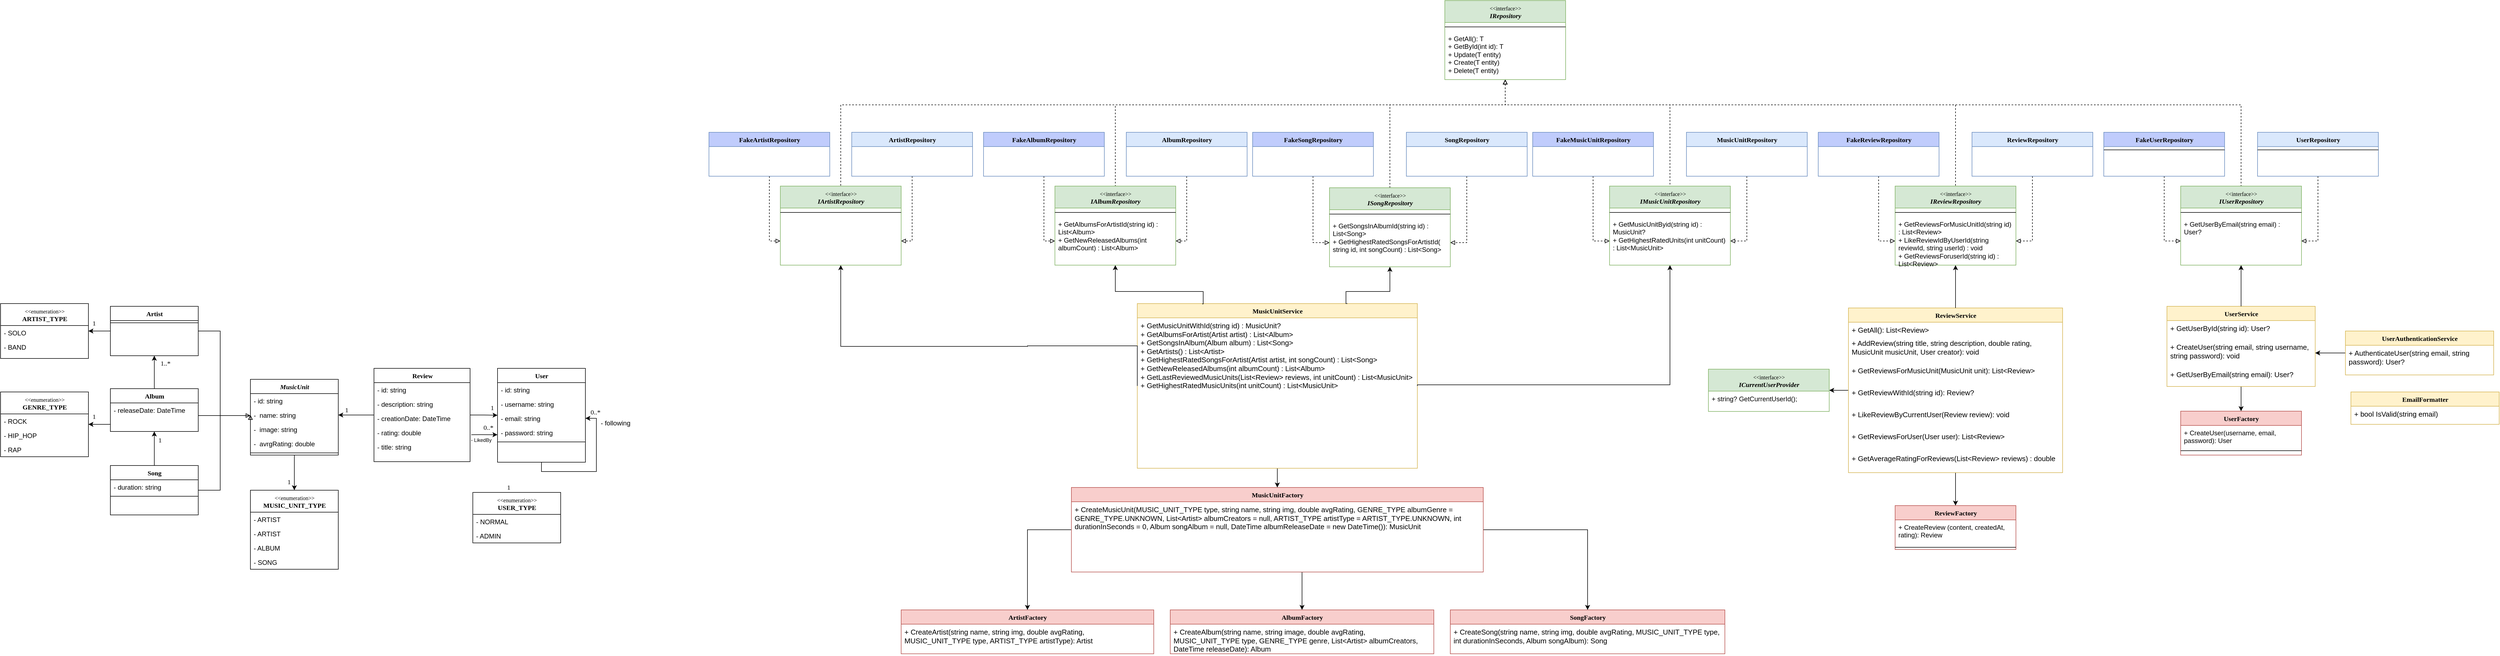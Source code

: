 <mxfile version="20.7.4" type="device"><diagram name="Page-1" id="6133507b-19e7-1e82-6fc7-422aa6c4b21f"><mxGraphModel dx="2180" dy="782" grid="1" gridSize="10" guides="1" tooltips="1" connect="1" arrows="1" fold="1" page="1" pageScale="1" pageWidth="1100" pageHeight="850" background="none" math="0" shadow="0"><root><mxCell id="0"/><mxCell id="1" parent="0"/><mxCell id="lsUzMosDKo-xPeXutGzt-1" value="User" style="swimlane;html=1;fontStyle=1;align=center;verticalAlign=top;childLayout=stackLayout;horizontal=1;startSize=26;horizontalStack=0;resizeParent=1;resizeLast=0;collapsible=1;marginBottom=0;swimlaneFillColor=#ffffff;rounded=0;shadow=0;comic=0;labelBackgroundColor=none;strokeWidth=1;fillColor=none;fontFamily=Verdana;fontSize=12" parent="1" vertex="1"><mxGeometry x="45" y="740" width="160" height="171" as="geometry"/></mxCell><mxCell id="lsUzMosDKo-xPeXutGzt-2" value="- id: string" style="text;html=1;strokeColor=none;fillColor=none;align=left;verticalAlign=top;spacingLeft=4;spacingRight=4;whiteSpace=wrap;overflow=hidden;rotatable=0;points=[[0,0.5],[1,0.5]];portConstraint=eastwest;" parent="lsUzMosDKo-xPeXutGzt-1" vertex="1"><mxGeometry y="26" width="160" height="26" as="geometry"/></mxCell><mxCell id="lsUzMosDKo-xPeXutGzt-3" value="- username: string" style="text;html=1;strokeColor=none;fillColor=none;align=left;verticalAlign=top;spacingLeft=4;spacingRight=4;whiteSpace=wrap;overflow=hidden;rotatable=0;points=[[0,0.5],[1,0.5]];portConstraint=eastwest;" parent="lsUzMosDKo-xPeXutGzt-1" vertex="1"><mxGeometry y="52" width="160" height="26" as="geometry"/></mxCell><mxCell id="lsUzMosDKo-xPeXutGzt-4" value="- email: string" style="text;html=1;strokeColor=none;fillColor=none;align=left;verticalAlign=top;spacingLeft=4;spacingRight=4;whiteSpace=wrap;overflow=hidden;rotatable=0;points=[[0,0.5],[1,0.5]];portConstraint=eastwest;" parent="lsUzMosDKo-xPeXutGzt-1" vertex="1"><mxGeometry y="78" width="160" height="26" as="geometry"/></mxCell><mxCell id="lsUzMosDKo-xPeXutGzt-55" value="- password: string" style="text;html=1;strokeColor=none;fillColor=none;align=left;verticalAlign=top;spacingLeft=4;spacingRight=4;whiteSpace=wrap;overflow=hidden;rotatable=0;points=[[0,0.5],[1,0.5]];portConstraint=eastwest;" parent="lsUzMosDKo-xPeXutGzt-1" vertex="1"><mxGeometry y="104" width="160" height="26" as="geometry"/></mxCell><mxCell id="lsUzMosDKo-xPeXutGzt-5" value="" style="line;html=1;strokeWidth=1;fillColor=none;align=left;verticalAlign=middle;spacingTop=-1;spacingLeft=3;spacingRight=3;rotatable=0;labelPosition=right;points=[];portConstraint=eastwest;" parent="lsUzMosDKo-xPeXutGzt-1" vertex="1"><mxGeometry y="130" width="160" height="8" as="geometry"/></mxCell><mxCell id="sUYIkZWYByYCfSW3dMQo-42" value="" style="endArrow=classic;startArrow=none;html=1;rounded=0;fontSize=10;exitX=0.5;exitY=1;exitDx=0;exitDy=0;entryX=1;entryY=0.5;entryDx=0;entryDy=0;startFill=0;" parent="lsUzMosDKo-xPeXutGzt-1" source="lsUzMosDKo-xPeXutGzt-1" target="lsUzMosDKo-xPeXutGzt-4" edge="1"><mxGeometry width="50" height="50" relative="1" as="geometry"><mxPoint x="140" y="270" as="sourcePoint"/><mxPoint x="190" y="220" as="targetPoint"/><Array as="points"><mxPoint x="80" y="188"/><mxPoint x="125" y="188"/><mxPoint x="165" y="188"/><mxPoint x="180" y="188"/><mxPoint x="180" y="151"/><mxPoint x="180" y="91"/></Array></mxGeometry></mxCell><mxCell id="pUdWFAkJ0EnxAMOsxtt9-200" style="edgeStyle=orthogonalEdgeStyle;rounded=0;orthogonalLoop=1;jettySize=auto;html=1;startArrow=none;startFill=0;endArrow=classic;endFill=1;" parent="1" source="lsUzMosDKo-xPeXutGzt-7" target="lsUzMosDKo-xPeXutGzt-38" edge="1"><mxGeometry relative="1" as="geometry"/></mxCell><mxCell id="pUdWFAkJ0EnxAMOsxtt9-201" style="edgeStyle=orthogonalEdgeStyle;rounded=0;orthogonalLoop=1;jettySize=auto;html=1;startArrow=none;startFill=0;endArrow=classic;endFill=1;" parent="1" source="lsUzMosDKo-xPeXutGzt-7" target="lsUzMosDKo-xPeXutGzt-1" edge="1"><mxGeometry relative="1" as="geometry"/></mxCell><mxCell id="lsUzMosDKo-xPeXutGzt-7" value="Review" style="swimlane;html=1;fontStyle=1;align=center;verticalAlign=top;childLayout=stackLayout;horizontal=1;startSize=26;horizontalStack=0;resizeParent=1;resizeLast=0;collapsible=1;marginBottom=0;swimlaneFillColor=#ffffff;rounded=0;shadow=0;comic=0;labelBackgroundColor=none;strokeWidth=1;fillColor=none;fontFamily=Verdana;fontSize=12" parent="1" vertex="1"><mxGeometry x="-180" y="740" width="175" height="170" as="geometry"/></mxCell><mxCell id="lsUzMosDKo-xPeXutGzt-8" value="- id: string" style="text;html=1;strokeColor=none;fillColor=none;align=left;verticalAlign=top;spacingLeft=4;spacingRight=4;whiteSpace=wrap;overflow=hidden;rotatable=0;points=[[0,0.5],[1,0.5]];portConstraint=eastwest;" parent="lsUzMosDKo-xPeXutGzt-7" vertex="1"><mxGeometry y="26" width="175" height="26" as="geometry"/></mxCell><mxCell id="lsUzMosDKo-xPeXutGzt-10" value="- description: string" style="text;html=1;strokeColor=none;fillColor=none;align=left;verticalAlign=top;spacingLeft=4;spacingRight=4;whiteSpace=wrap;overflow=hidden;rotatable=0;points=[[0,0.5],[1,0.5]];portConstraint=eastwest;" parent="lsUzMosDKo-xPeXutGzt-7" vertex="1"><mxGeometry y="52" width="175" height="26" as="geometry"/></mxCell><mxCell id="lsUzMosDKo-xPeXutGzt-56" value="- creationDate: DateTime" style="text;html=1;strokeColor=none;fillColor=none;align=left;verticalAlign=top;spacingLeft=4;spacingRight=4;whiteSpace=wrap;overflow=hidden;rotatable=0;points=[[0,0.5],[1,0.5]];portConstraint=eastwest;" parent="lsUzMosDKo-xPeXutGzt-7" vertex="1"><mxGeometry y="78" width="175" height="26" as="geometry"/></mxCell><mxCell id="lsUzMosDKo-xPeXutGzt-58" value="- rating: double" style="text;html=1;strokeColor=none;fillColor=none;align=left;verticalAlign=top;spacingLeft=4;spacingRight=4;whiteSpace=wrap;overflow=hidden;rotatable=0;points=[[0,0.5],[1,0.5]];portConstraint=eastwest;" parent="lsUzMosDKo-xPeXutGzt-7" vertex="1"><mxGeometry y="104" width="175" height="26" as="geometry"/></mxCell><mxCell id="_TTU5ByPQuKH-d_nET7I-8" value="- title: string" style="text;html=1;strokeColor=none;fillColor=none;align=left;verticalAlign=top;spacingLeft=4;spacingRight=4;whiteSpace=wrap;overflow=hidden;rotatable=0;points=[[0,0.5],[1,0.5]];portConstraint=eastwest;" parent="lsUzMosDKo-xPeXutGzt-7" vertex="1"><mxGeometry y="130" width="175" height="26" as="geometry"/></mxCell><mxCell id="Snt1pCxcEf1eFsqp7d9Y-13" style="edgeStyle=orthogonalEdgeStyle;rounded=0;orthogonalLoop=1;jettySize=auto;html=1;entryX=0.5;entryY=0;entryDx=0;entryDy=0;endArrow=none;endFill=0;startArrow=classic;startFill=1;" parent="1" source="lsUzMosDKo-xPeXutGzt-19" target="lsUzMosDKo-xPeXutGzt-49" edge="1"><mxGeometry relative="1" as="geometry"/></mxCell><mxCell id="pUdWFAkJ0EnxAMOsxtt9-194" style="edgeStyle=orthogonalEdgeStyle;rounded=0;orthogonalLoop=1;jettySize=auto;html=1;startArrow=none;startFill=0;endArrow=classic;endFill=1;" parent="1" source="lsUzMosDKo-xPeXutGzt-19" target="Snt1pCxcEf1eFsqp7d9Y-35" edge="1"><mxGeometry relative="1" as="geometry"/></mxCell><mxCell id="pUdWFAkJ0EnxAMOsxtt9-197" style="edgeStyle=orthogonalEdgeStyle;rounded=0;orthogonalLoop=1;jettySize=auto;html=1;startArrow=none;startFill=0;endArrow=block;endFill=0;" parent="1" source="lsUzMosDKo-xPeXutGzt-19" target="lsUzMosDKo-xPeXutGzt-38" edge="1"><mxGeometry relative="1" as="geometry"><Array as="points"><mxPoint x="-460" y="672"/><mxPoint x="-460" y="826"/></Array></mxGeometry></mxCell><mxCell id="lsUzMosDKo-xPeXutGzt-19" value="Artist" style="swimlane;html=1;fontStyle=1;align=center;verticalAlign=top;childLayout=stackLayout;horizontal=1;startSize=26;horizontalStack=0;resizeParent=1;resizeLast=0;collapsible=1;marginBottom=0;swimlaneFillColor=#ffffff;rounded=0;shadow=0;comic=0;labelBackgroundColor=none;strokeWidth=1;fillColor=none;fontFamily=Verdana;fontSize=12" parent="1" vertex="1"><mxGeometry x="-660" y="627" width="160" height="90" as="geometry"/></mxCell><mxCell id="lsUzMosDKo-xPeXutGzt-23" value="" style="line;html=1;strokeWidth=1;fillColor=none;align=left;verticalAlign=middle;spacingTop=-1;spacingLeft=3;spacingRight=3;rotatable=0;labelPosition=right;points=[];portConstraint=eastwest;" parent="lsUzMosDKo-xPeXutGzt-19" vertex="1"><mxGeometry y="26" width="160" height="8" as="geometry"/></mxCell><mxCell id="bykyfEOZyXkXZuvulMI2-4" style="edgeStyle=orthogonalEdgeStyle;rounded=0;orthogonalLoop=1;jettySize=auto;html=1;entryX=0.5;entryY=0;entryDx=0;entryDy=0;" parent="1" source="lsUzMosDKo-xPeXutGzt-37" target="bykyfEOZyXkXZuvulMI2-1" edge="1"><mxGeometry relative="1" as="geometry"/></mxCell><mxCell id="lsUzMosDKo-xPeXutGzt-37" value="&lt;i&gt;MusicUnit&lt;/i&gt;" style="swimlane;html=1;fontStyle=1;align=center;verticalAlign=top;childLayout=stackLayout;horizontal=1;startSize=26;horizontalStack=0;resizeParent=1;resizeLast=0;collapsible=1;marginBottom=0;swimlaneFillColor=#ffffff;rounded=0;shadow=0;comic=0;labelBackgroundColor=none;strokeWidth=1;fillColor=none;fontFamily=Verdana;fontSize=12" parent="1" vertex="1"><mxGeometry x="-405" y="760" width="160" height="138" as="geometry"/></mxCell><mxCell id="lsUzMosDKo-xPeXutGzt-50" value="- id: string" style="text;html=1;strokeColor=none;fillColor=none;align=left;verticalAlign=top;spacingLeft=4;spacingRight=4;whiteSpace=wrap;overflow=hidden;rotatable=0;points=[[0,0.5],[1,0.5]];portConstraint=eastwest;" parent="lsUzMosDKo-xPeXutGzt-37" vertex="1"><mxGeometry y="26" width="160" height="26" as="geometry"/></mxCell><mxCell id="lsUzMosDKo-xPeXutGzt-38" value="-&amp;nbsp; name: string" style="text;html=1;strokeColor=none;fillColor=none;align=left;verticalAlign=top;spacingLeft=4;spacingRight=4;whiteSpace=wrap;overflow=hidden;rotatable=0;points=[[0,0.5],[1,0.5]];portConstraint=eastwest;" parent="lsUzMosDKo-xPeXutGzt-37" vertex="1"><mxGeometry y="52" width="160" height="26" as="geometry"/></mxCell><mxCell id="Nll5n5q4qGpmviAfjvHa-22" value="-&amp;nbsp; image: string" style="text;html=1;strokeColor=none;fillColor=none;align=left;verticalAlign=top;spacingLeft=4;spacingRight=4;whiteSpace=wrap;overflow=hidden;rotatable=0;points=[[0,0.5],[1,0.5]];portConstraint=eastwest;" parent="lsUzMosDKo-xPeXutGzt-37" vertex="1"><mxGeometry y="78" width="160" height="26" as="geometry"/></mxCell><mxCell id="KSAh5CoxTlNX8yIrofVw-8" value="-&amp;nbsp; avrgRating: double" style="text;html=1;strokeColor=none;fillColor=none;align=left;verticalAlign=top;spacingLeft=4;spacingRight=4;whiteSpace=wrap;overflow=hidden;rotatable=0;points=[[0,0.5],[1,0.5]];portConstraint=eastwest;" parent="lsUzMosDKo-xPeXutGzt-37" vertex="1"><mxGeometry y="104" width="160" height="26" as="geometry"/></mxCell><mxCell id="lsUzMosDKo-xPeXutGzt-41" value="" style="line;html=1;strokeWidth=1;fillColor=none;align=left;verticalAlign=middle;spacingTop=-1;spacingLeft=3;spacingRight=3;rotatable=0;labelPosition=right;points=[];portConstraint=eastwest;" parent="lsUzMosDKo-xPeXutGzt-37" vertex="1"><mxGeometry y="130" width="160" height="8" as="geometry"/></mxCell><mxCell id="pUdWFAkJ0EnxAMOsxtt9-199" style="edgeStyle=orthogonalEdgeStyle;rounded=0;orthogonalLoop=1;jettySize=auto;html=1;entryX=0;entryY=0.5;entryDx=0;entryDy=0;startArrow=none;startFill=0;endArrow=block;endFill=0;" parent="1" source="lsUzMosDKo-xPeXutGzt-43" target="lsUzMosDKo-xPeXutGzt-38" edge="1"><mxGeometry relative="1" as="geometry"><Array as="points"><mxPoint x="-460" y="962"/><mxPoint x="-460" y="826"/></Array></mxGeometry></mxCell><mxCell id="lsUzMosDKo-xPeXutGzt-43" value="Song" style="swimlane;html=1;fontStyle=1;align=center;verticalAlign=top;childLayout=stackLayout;horizontal=1;startSize=26;horizontalStack=0;resizeParent=1;resizeLast=0;collapsible=1;marginBottom=0;swimlaneFillColor=#ffffff;rounded=0;shadow=0;comic=0;labelBackgroundColor=none;strokeWidth=1;fillColor=none;fontFamily=Verdana;fontSize=12" parent="1" vertex="1"><mxGeometry x="-660" y="917" width="160" height="90" as="geometry"/></mxCell><mxCell id="lsUzMosDKo-xPeXutGzt-44" value="- duration: string" style="text;html=1;strokeColor=none;fillColor=none;align=left;verticalAlign=top;spacingLeft=4;spacingRight=4;whiteSpace=wrap;overflow=hidden;rotatable=0;points=[[0,0.5],[1,0.5]];portConstraint=eastwest;" parent="lsUzMosDKo-xPeXutGzt-43" vertex="1"><mxGeometry y="26" width="160" height="26" as="geometry"/></mxCell><mxCell id="lsUzMosDKo-xPeXutGzt-47" value="" style="line;html=1;strokeWidth=1;fillColor=none;align=left;verticalAlign=middle;spacingTop=-1;spacingLeft=3;spacingRight=3;rotatable=0;labelPosition=right;points=[];portConstraint=eastwest;" parent="lsUzMosDKo-xPeXutGzt-43" vertex="1"><mxGeometry y="52" width="160" height="8" as="geometry"/></mxCell><mxCell id="9govlNzx6f6YQtaeoUq1-7" style="edgeStyle=orthogonalEdgeStyle;rounded=0;orthogonalLoop=1;jettySize=auto;html=1;entryX=0.5;entryY=0;entryDx=0;entryDy=0;endArrow=none;endFill=0;startArrow=classic;startFill=1;" parent="1" source="lsUzMosDKo-xPeXutGzt-49" target="lsUzMosDKo-xPeXutGzt-43" edge="1"><mxGeometry relative="1" as="geometry"/></mxCell><mxCell id="pUdWFAkJ0EnxAMOsxtt9-198" style="edgeStyle=orthogonalEdgeStyle;rounded=0;orthogonalLoop=1;jettySize=auto;html=1;entryX=0;entryY=0.5;entryDx=0;entryDy=0;startArrow=none;startFill=0;endArrow=block;endFill=0;" parent="1" source="lsUzMosDKo-xPeXutGzt-49" target="lsUzMosDKo-xPeXutGzt-38" edge="1"><mxGeometry relative="1" as="geometry"><Array as="points"><mxPoint x="-405" y="826"/></Array></mxGeometry></mxCell><mxCell id="lsUzMosDKo-xPeXutGzt-49" value="Album" style="swimlane;html=1;fontStyle=1;align=center;verticalAlign=top;childLayout=stackLayout;horizontal=1;startSize=26;horizontalStack=0;resizeParent=1;resizeLast=0;collapsible=1;marginBottom=0;swimlaneFillColor=#ffffff;rounded=0;shadow=0;comic=0;labelBackgroundColor=none;strokeWidth=1;fillColor=none;fontFamily=Verdana;fontSize=12" parent="1" vertex="1"><mxGeometry x="-660" y="777" width="160" height="78" as="geometry"/></mxCell><mxCell id="lsUzMosDKo-xPeXutGzt-39" value="- releaseDate: DateTime" style="text;html=1;strokeColor=none;fillColor=none;align=left;verticalAlign=top;spacingLeft=4;spacingRight=4;whiteSpace=wrap;overflow=hidden;rotatable=0;points=[[0,0.5],[1,0.5]];portConstraint=eastwest;" parent="lsUzMosDKo-xPeXutGzt-49" vertex="1"><mxGeometry y="26" width="160" height="26" as="geometry"/></mxCell><mxCell id="Snt1pCxcEf1eFsqp7d9Y-35" value="&lt;font style=&quot;font-size: 10px; font-weight: normal;&quot;&gt;&amp;lt;&amp;lt;enumeration&amp;gt;&amp;gt;&lt;/font&gt;&lt;br&gt;ARTIST_TYPE" style="swimlane;html=1;fontStyle=1;align=center;verticalAlign=top;childLayout=stackLayout;horizontal=1;startSize=40;horizontalStack=0;resizeParent=1;resizeLast=0;collapsible=1;marginBottom=0;swimlaneFillColor=#ffffff;rounded=0;shadow=0;comic=0;labelBackgroundColor=none;strokeWidth=1;fillColor=none;fontFamily=Verdana;fontSize=12" parent="1" vertex="1"><mxGeometry x="-860" y="622" width="160" height="100" as="geometry"/></mxCell><mxCell id="Snt1pCxcEf1eFsqp7d9Y-36" value="- SOLO" style="text;html=1;strokeColor=none;fillColor=none;align=left;verticalAlign=top;spacingLeft=4;spacingRight=4;whiteSpace=wrap;overflow=hidden;rotatable=0;points=[[0,0.5],[1,0.5]];portConstraint=eastwest;" parent="Snt1pCxcEf1eFsqp7d9Y-35" vertex="1"><mxGeometry y="40" width="160" height="26" as="geometry"/></mxCell><mxCell id="Snt1pCxcEf1eFsqp7d9Y-39" value="- BAND" style="text;html=1;strokeColor=none;fillColor=none;align=left;verticalAlign=top;spacingLeft=4;spacingRight=4;whiteSpace=wrap;overflow=hidden;rotatable=0;points=[[0,0.5],[1,0.5]];portConstraint=eastwest;" parent="Snt1pCxcEf1eFsqp7d9Y-35" vertex="1"><mxGeometry y="66" width="160" height="26" as="geometry"/></mxCell><mxCell id="9govlNzx6f6YQtaeoUq1-6" style="edgeStyle=orthogonalEdgeStyle;rounded=0;orthogonalLoop=1;jettySize=auto;html=1;entryX=0;entryY=0.5;entryDx=0;entryDy=0;endArrow=none;endFill=0;startArrow=classic;startFill=1;" parent="1" source="Nll5n5q4qGpmviAfjvHa-7" edge="1"><mxGeometry relative="1" as="geometry"><mxPoint x="-660" y="842" as="targetPoint"/></mxGeometry></mxCell><mxCell id="Nll5n5q4qGpmviAfjvHa-7" value="&lt;span style=&quot;font-weight: normal;&quot;&gt;&lt;font style=&quot;font-size: 10px;&quot;&gt;&amp;lt;&amp;lt;enumeration&amp;gt;&amp;gt;&lt;/font&gt;&lt;/span&gt;&lt;br&gt;GENRE_TYPE" style="swimlane;html=1;fontStyle=1;align=center;verticalAlign=top;childLayout=stackLayout;horizontal=1;startSize=40;horizontalStack=0;resizeParent=1;resizeLast=0;collapsible=1;marginBottom=0;swimlaneFillColor=#ffffff;rounded=0;shadow=0;comic=0;labelBackgroundColor=none;strokeWidth=1;fillColor=none;fontFamily=Verdana;fontSize=12" parent="1" vertex="1"><mxGeometry x="-860" y="783" width="160" height="118" as="geometry"/></mxCell><mxCell id="Nll5n5q4qGpmviAfjvHa-8" value="- ROCK" style="text;html=1;strokeColor=none;fillColor=none;align=left;verticalAlign=top;spacingLeft=4;spacingRight=4;whiteSpace=wrap;overflow=hidden;rotatable=0;points=[[0,0.5],[1,0.5]];portConstraint=eastwest;" parent="Nll5n5q4qGpmviAfjvHa-7" vertex="1"><mxGeometry y="40" width="160" height="26" as="geometry"/></mxCell><mxCell id="Nll5n5q4qGpmviAfjvHa-9" value="- HIP_HOP" style="text;html=1;strokeColor=none;fillColor=none;align=left;verticalAlign=top;spacingLeft=4;spacingRight=4;whiteSpace=wrap;overflow=hidden;rotatable=0;points=[[0,0.5],[1,0.5]];portConstraint=eastwest;" parent="Nll5n5q4qGpmviAfjvHa-7" vertex="1"><mxGeometry y="66" width="160" height="26" as="geometry"/></mxCell><mxCell id="Nll5n5q4qGpmviAfjvHa-15" value="- RAP" style="text;html=1;strokeColor=none;fillColor=none;align=left;verticalAlign=top;spacingLeft=4;spacingRight=4;whiteSpace=wrap;overflow=hidden;rotatable=0;points=[[0,0.5],[1,0.5]];portConstraint=eastwest;" parent="Nll5n5q4qGpmviAfjvHa-7" vertex="1"><mxGeometry y="92" width="160" height="26" as="geometry"/></mxCell><mxCell id="9govlNzx6f6YQtaeoUq1-22" value="1" style="text;html=1;resizable=0;points=[];align=center;verticalAlign=middle;labelBackgroundColor=#ffffff;fontSize=12;fontFamily=Verdana" parent="1" vertex="1" connectable="0"><mxGeometry x="-300" y="816" as="geometry"><mxPoint x="70" as="offset"/></mxGeometry></mxCell><mxCell id="wEgS2yx6dOSKAzmGuYfn-3" value="0..*" style="text;html=1;resizable=0;points=[];align=center;verticalAlign=middle;labelBackgroundColor=#ffffff;fontSize=12;fontFamily=Verdana" parent="1" vertex="1" connectable="0"><mxGeometry x="-210" y="707.997" as="geometry"><mxPoint x="433" y="112" as="offset"/></mxGeometry></mxCell><mxCell id="pUdWFAkJ0EnxAMOsxtt9-1" value="1..*" style="text;html=1;resizable=0;points=[];align=center;verticalAlign=middle;labelBackgroundColor=#ffffff;fontSize=12;fontFamily=Verdana" parent="1" vertex="1" connectable="0"><mxGeometry x="-430" y="787.998" as="geometry"><mxPoint x="-130" y="-57" as="offset"/></mxGeometry></mxCell><mxCell id="pUdWFAkJ0EnxAMOsxtt9-2" value="1" style="text;html=1;resizable=0;points=[];align=center;verticalAlign=middle;labelBackgroundColor=#ffffff;fontSize=12;fontFamily=Verdana" parent="1" vertex="1" connectable="0"><mxGeometry x="-440" y="927.998" as="geometry"><mxPoint x="-130" y="-57" as="offset"/></mxGeometry></mxCell><mxCell id="pUdWFAkJ0EnxAMOsxtt9-70" value="ArtistFactory" style="swimlane;html=1;fontStyle=1;align=center;verticalAlign=top;childLayout=stackLayout;horizontal=1;startSize=26;horizontalStack=0;resizeParent=1;resizeLast=0;collapsible=1;marginBottom=0;swimlaneFillColor=#ffffff;rounded=0;shadow=0;comic=0;labelBackgroundColor=none;strokeWidth=1;fillColor=#f8cecc;fontFamily=Verdana;fontSize=12;strokeColor=#b85450;" parent="1" vertex="1"><mxGeometry x="780" y="1180" width="460" height="80" as="geometry"/></mxCell><mxCell id="pUdWFAkJ0EnxAMOsxtt9-100" value="&lt;font style=&quot;font-size: 13px;&quot;&gt;+&amp;nbsp;CreateArtist(string name, string img, double avgRating, MUSIC_UNIT_TYPE type, ARTIST_TYPE artistType): Artist&lt;/font&gt;" style="text;html=1;align=left;verticalAlign=top;spacingLeft=4;spacingRight=4;whiteSpace=wrap;overflow=hidden;rotatable=0;points=[[0,0.5],[1,0.5]];portConstraint=eastwest;" parent="pUdWFAkJ0EnxAMOsxtt9-70" vertex="1"><mxGeometry y="26" width="460" height="54" as="geometry"/></mxCell><mxCell id="pUdWFAkJ0EnxAMOsxtt9-73" value="AlbumFactory" style="swimlane;html=1;fontStyle=1;align=center;verticalAlign=top;childLayout=stackLayout;horizontal=1;startSize=26;horizontalStack=0;resizeParent=1;resizeLast=0;collapsible=1;marginBottom=0;swimlaneFillColor=#ffffff;rounded=0;shadow=0;comic=0;labelBackgroundColor=none;strokeWidth=1;fillColor=#f8cecc;fontFamily=Verdana;fontSize=12;strokeColor=#b85450;" parent="1" vertex="1"><mxGeometry x="1270" y="1180" width="480" height="80" as="geometry"/></mxCell><mxCell id="pUdWFAkJ0EnxAMOsxtt9-101" value="&lt;font style=&quot;font-size: 13px;&quot;&gt;+&amp;nbsp;CreateAlbum(string name, string image, double avgRating, MUSIC_UNIT_TYPE type, GENRE_TYPE genre, List&amp;lt;Artist&amp;gt; albumCreators, DateTime releaseDate): Album&lt;/font&gt;" style="text;html=1;strokeColor=none;fillColor=none;align=left;verticalAlign=top;spacingLeft=4;spacingRight=4;whiteSpace=wrap;overflow=hidden;rotatable=0;points=[[0,0.5],[1,0.5]];portConstraint=eastwest;" parent="pUdWFAkJ0EnxAMOsxtt9-73" vertex="1"><mxGeometry y="26" width="480" height="54" as="geometry"/></mxCell><mxCell id="pUdWFAkJ0EnxAMOsxtt9-76" value="SongFactory" style="swimlane;html=1;fontStyle=1;align=center;verticalAlign=top;childLayout=stackLayout;horizontal=1;startSize=26;horizontalStack=0;resizeParent=1;resizeLast=0;collapsible=1;marginBottom=0;swimlaneFillColor=#ffffff;rounded=0;shadow=0;comic=0;labelBackgroundColor=none;strokeWidth=1;fillColor=#f8cecc;fontFamily=Verdana;fontSize=12;strokeColor=#b85450;" parent="1" vertex="1"><mxGeometry x="1780" y="1180" width="500" height="80" as="geometry"/></mxCell><mxCell id="pUdWFAkJ0EnxAMOsxtt9-102" value="&lt;font style=&quot;font-size: 13px;&quot;&gt;+&amp;nbsp;CreateSong(string name, string img, double avgRating, MUSIC_UNIT_TYPE type, int durationInSeconds, Album songAlbum): Song&lt;/font&gt;" style="text;html=1;strokeColor=none;fillColor=none;align=left;verticalAlign=top;spacingLeft=4;spacingRight=4;whiteSpace=wrap;overflow=hidden;rotatable=0;points=[[0,0.5],[1,0.5]];portConstraint=eastwest;" parent="pUdWFAkJ0EnxAMOsxtt9-76" vertex="1"><mxGeometry y="26" width="500" height="46" as="geometry"/></mxCell><mxCell id="pUdWFAkJ0EnxAMOsxtt9-161" style="edgeStyle=orthogonalEdgeStyle;rounded=0;orthogonalLoop=1;jettySize=auto;html=1;entryX=0.5;entryY=0;entryDx=0;entryDy=0;startArrow=none;startFill=0;endArrow=classic;endFill=1;" parent="1" source="pUdWFAkJ0EnxAMOsxtt9-81" target="pUdWFAkJ0EnxAMOsxtt9-70" edge="1"><mxGeometry relative="1" as="geometry"><Array as="points"><mxPoint x="1010" y="1034"/></Array></mxGeometry></mxCell><mxCell id="pUdWFAkJ0EnxAMOsxtt9-187" style="edgeStyle=orthogonalEdgeStyle;rounded=0;orthogonalLoop=1;jettySize=auto;html=1;startArrow=none;startFill=0;endArrow=classic;endFill=1;" parent="1" source="pUdWFAkJ0EnxAMOsxtt9-81" target="pUdWFAkJ0EnxAMOsxtt9-76" edge="1"><mxGeometry relative="1" as="geometry"><Array as="points"><mxPoint x="2030" y="1034"/></Array></mxGeometry></mxCell><mxCell id="pUdWFAkJ0EnxAMOsxtt9-188" style="edgeStyle=orthogonalEdgeStyle;rounded=0;orthogonalLoop=1;jettySize=auto;html=1;startArrow=none;startFill=0;endArrow=classic;endFill=1;" parent="1" source="pUdWFAkJ0EnxAMOsxtt9-81" target="pUdWFAkJ0EnxAMOsxtt9-73" edge="1"><mxGeometry relative="1" as="geometry"><Array as="points"><mxPoint x="1510" y="1130"/><mxPoint x="1510" y="1130"/></Array></mxGeometry></mxCell><mxCell id="pUdWFAkJ0EnxAMOsxtt9-81" value="MusicUnitFactory" style="swimlane;html=1;fontStyle=1;align=center;verticalAlign=top;childLayout=stackLayout;horizontal=1;startSize=26;horizontalStack=0;resizeParent=1;resizeLast=0;collapsible=1;marginBottom=0;swimlaneFillColor=#ffffff;rounded=0;shadow=0;comic=0;labelBackgroundColor=none;strokeWidth=1;fillColor=#f8cecc;fontFamily=Verdana;fontSize=12;strokeColor=#b85450;" parent="1" vertex="1"><mxGeometry x="1090" y="957" width="750" height="154" as="geometry"/></mxCell><mxCell id="pUdWFAkJ0EnxAMOsxtt9-82" value="&lt;font style=&quot;font-size: 13px;&quot;&gt;+ CreateMusicUnit(MUSIC_UNIT_TYPE type, string name, string img, double avgRating, GENRE_TYPE albumGenre = GENRE_TYPE.UNKNOWN, List&amp;lt;Artist&amp;gt; albumCreators = null, ARTIST_TYPE artistType = ARTIST_TYPE.UNKNOWN, int durationInSeconds = 0, Album songAlbum = null, DateTime albumReleaseDate = new DateTime()): MusicUnit&lt;/font&gt;" style="text;html=1;strokeColor=none;fillColor=none;align=left;verticalAlign=top;spacingLeft=4;spacingRight=4;whiteSpace=wrap;overflow=hidden;rotatable=0;points=[[0,0.5],[1,0.5]];portConstraint=eastwest;" parent="pUdWFAkJ0EnxAMOsxtt9-81" vertex="1"><mxGeometry y="26" width="750" height="64" as="geometry"/></mxCell><mxCell id="fcDbzUcQ1HwVgTZKx8lx-19" style="edgeStyle=orthogonalEdgeStyle;rounded=0;orthogonalLoop=1;jettySize=auto;html=1;fontSize=13;" parent="1" source="pUdWFAkJ0EnxAMOsxtt9-92" target="pUdWFAkJ0EnxAMOsxtt9-81" edge="1"><mxGeometry relative="1" as="geometry"/></mxCell><mxCell id="pUdWFAkJ0EnxAMOsxtt9-92" value="MusicUnitService" style="swimlane;html=1;fontStyle=1;align=center;verticalAlign=top;childLayout=stackLayout;horizontal=1;startSize=26;horizontalStack=0;resizeParent=1;resizeLast=0;collapsible=1;marginBottom=0;swimlaneFillColor=#ffffff;rounded=0;shadow=0;comic=0;labelBackgroundColor=none;strokeWidth=1;fillColor=#fff2cc;fontFamily=Verdana;fontSize=12;strokeColor=#d6b656;" parent="1" vertex="1"><mxGeometry x="1210" y="622" width="510" height="300" as="geometry"/></mxCell><mxCell id="pUdWFAkJ0EnxAMOsxtt9-93" value="&lt;font style=&quot;font-size: 13px;&quot;&gt;+ GetMusicUnitWithId(string id) : MusicUnit?&lt;br&gt;+ GetAlbumsForArtist(Artist artist) : List&amp;lt;Album&amp;gt;&lt;br&gt;+ GetSongsInAlbum(Album album) : List&amp;lt;Song&amp;gt;&amp;nbsp;&lt;br&gt;+ GetArtists() : List&amp;lt;Artist&amp;gt;&amp;nbsp;&lt;br&gt;+&amp;nbsp;GetHighestRatedSongsForArtist(Artist artist, int songCount) :&amp;nbsp;List&amp;lt;Song&amp;gt;&lt;br&gt;+&amp;nbsp;GetNewReleasedAlbums(int albumCount) :&amp;nbsp;List&amp;lt;Album&amp;gt;&lt;br&gt;+&amp;nbsp;GetLastReviewedMusicUnits(List&amp;lt;Review&amp;gt; reviews, int unitCount) :&amp;nbsp;List&amp;lt;MusicUnit&amp;gt;&lt;br&gt;+&amp;nbsp;GetHighestRatedMusicUnits(int unitCount) :&amp;nbsp;List&amp;lt;MusicUnit&amp;gt;&lt;/font&gt;" style="text;html=1;strokeColor=none;fillColor=none;align=left;verticalAlign=top;spacingLeft=4;spacingRight=4;whiteSpace=wrap;overflow=hidden;rotatable=0;points=[[0,0.5],[1,0.5]];portConstraint=eastwest;" parent="pUdWFAkJ0EnxAMOsxtt9-92" vertex="1"><mxGeometry y="26" width="510" height="274" as="geometry"/></mxCell><mxCell id="pUdWFAkJ0EnxAMOsxtt9-103" value="ReviewFactory" style="swimlane;html=1;fontStyle=1;align=center;verticalAlign=top;childLayout=stackLayout;horizontal=1;startSize=26;horizontalStack=0;resizeParent=1;resizeLast=0;collapsible=1;marginBottom=0;swimlaneFillColor=#ffffff;rounded=0;shadow=0;comic=0;labelBackgroundColor=none;strokeWidth=1;fillColor=#f8cecc;fontFamily=Verdana;fontSize=12;strokeColor=#b85450;" parent="1" vertex="1"><mxGeometry x="2590" y="990" width="220" height="80" as="geometry"/></mxCell><mxCell id="pUdWFAkJ0EnxAMOsxtt9-104" value="+ CreateReview (content, createdAt, rating): Review" style="text;html=1;strokeColor=none;fillColor=none;align=left;verticalAlign=top;spacingLeft=4;spacingRight=4;whiteSpace=wrap;overflow=hidden;rotatable=0;points=[[0,0.5],[1,0.5]];portConstraint=eastwest;fontStyle=0" parent="pUdWFAkJ0EnxAMOsxtt9-103" vertex="1"><mxGeometry y="26" width="220" height="46" as="geometry"/></mxCell><mxCell id="pUdWFAkJ0EnxAMOsxtt9-105" value="" style="line;html=1;strokeWidth=1;fillColor=none;align=left;verticalAlign=middle;spacingTop=-1;spacingLeft=3;spacingRight=3;rotatable=0;labelPosition=right;points=[];portConstraint=eastwest;" parent="pUdWFAkJ0EnxAMOsxtt9-103" vertex="1"><mxGeometry y="72" width="220" height="8" as="geometry"/></mxCell><mxCell id="pUdWFAkJ0EnxAMOsxtt9-106" value="UserFactory" style="swimlane;html=1;fontStyle=1;align=center;verticalAlign=top;childLayout=stackLayout;horizontal=1;startSize=26;horizontalStack=0;resizeParent=1;resizeLast=0;collapsible=1;marginBottom=0;swimlaneFillColor=#ffffff;rounded=0;shadow=0;comic=0;labelBackgroundColor=none;strokeWidth=1;fillColor=#f8cecc;fontFamily=Verdana;fontSize=12;strokeColor=#b85450;" parent="1" vertex="1"><mxGeometry x="3110" y="818" width="220" height="80" as="geometry"/></mxCell><mxCell id="pUdWFAkJ0EnxAMOsxtt9-107" value="+ CreateUser(username, email, password): User" style="text;html=1;strokeColor=none;fillColor=none;align=left;verticalAlign=top;spacingLeft=4;spacingRight=4;whiteSpace=wrap;overflow=hidden;rotatable=0;points=[[0,0.5],[1,0.5]];portConstraint=eastwest;fontStyle=0" parent="pUdWFAkJ0EnxAMOsxtt9-106" vertex="1"><mxGeometry y="26" width="220" height="42" as="geometry"/></mxCell><mxCell id="pUdWFAkJ0EnxAMOsxtt9-108" value="" style="line;html=1;strokeWidth=1;fillColor=none;align=left;verticalAlign=middle;spacingTop=-1;spacingLeft=3;spacingRight=3;rotatable=0;labelPosition=right;points=[];portConstraint=eastwest;" parent="pUdWFAkJ0EnxAMOsxtt9-106" vertex="1"><mxGeometry y="68" width="220" height="8" as="geometry"/></mxCell><mxCell id="yzWcfLJ6VsKrbE2FiDOD-86" style="edgeStyle=orthogonalEdgeStyle;rounded=0;orthogonalLoop=1;jettySize=auto;html=1;entryX=0.5;entryY=0;entryDx=0;entryDy=0;startArrow=none;startFill=0;endArrow=classic;endFill=1;" parent="1" source="pUdWFAkJ0EnxAMOsxtt9-112" target="pUdWFAkJ0EnxAMOsxtt9-106" edge="1"><mxGeometry relative="1" as="geometry"/></mxCell><mxCell id="pUdWFAkJ0EnxAMOsxtt9-112" value="UserService" style="swimlane;html=1;fontStyle=1;align=center;verticalAlign=top;childLayout=stackLayout;horizontal=1;startSize=26;horizontalStack=0;resizeParent=1;resizeLast=0;collapsible=1;marginBottom=0;swimlaneFillColor=#ffffff;rounded=0;shadow=0;comic=0;labelBackgroundColor=none;strokeWidth=1;fillColor=#fff2cc;fontFamily=Verdana;fontSize=12;strokeColor=#d6b656;" parent="1" vertex="1"><mxGeometry x="3085" y="627" width="270" height="146" as="geometry"/></mxCell><mxCell id="pUdWFAkJ0EnxAMOsxtt9-115" value="+ GetUserById(string id): User?" style="text;html=1;strokeColor=none;fillColor=none;align=left;verticalAlign=top;spacingLeft=4;spacingRight=4;whiteSpace=wrap;overflow=hidden;rotatable=0;points=[[0,0.5],[1,0.5]];portConstraint=eastwest;fontSize=13;fontStyle=0" parent="pUdWFAkJ0EnxAMOsxtt9-112" vertex="1"><mxGeometry y="26" width="270" height="34" as="geometry"/></mxCell><mxCell id="pUdWFAkJ0EnxAMOsxtt9-113" value="+&amp;nbsp;CreateUser(string email, string username, string password): void" style="text;html=1;strokeColor=none;fillColor=none;align=left;verticalAlign=top;spacingLeft=4;spacingRight=4;whiteSpace=wrap;overflow=hidden;rotatable=0;points=[[0,0.5],[1,0.5]];portConstraint=eastwest;fontSize=13;fontStyle=0" parent="pUdWFAkJ0EnxAMOsxtt9-112" vertex="1"><mxGeometry y="60" width="270" height="50" as="geometry"/></mxCell><mxCell id="fcDbzUcQ1HwVgTZKx8lx-6" value="+ GetUserByEmail(string email): User?" style="text;html=1;strokeColor=none;fillColor=none;align=left;verticalAlign=top;spacingLeft=4;spacingRight=4;whiteSpace=wrap;overflow=hidden;rotatable=0;points=[[0,0.5],[1,0.5]];portConstraint=eastwest;fontSize=13;fontStyle=0" parent="pUdWFAkJ0EnxAMOsxtt9-112" vertex="1"><mxGeometry y="110" width="270" height="30" as="geometry"/></mxCell><mxCell id="yzWcfLJ6VsKrbE2FiDOD-63" style="edgeStyle=orthogonalEdgeStyle;rounded=0;orthogonalLoop=1;jettySize=auto;html=1;startArrow=none;startFill=0;endArrow=block;endFill=0;dashed=1;" parent="1" source="pUdWFAkJ0EnxAMOsxtt9-117" target="yzWcfLJ6VsKrbE2FiDOD-17" edge="1"><mxGeometry relative="1" as="geometry"/></mxCell><mxCell id="pUdWFAkJ0EnxAMOsxtt9-117" value="FakeReviewRepository" style="swimlane;html=1;fontStyle=1;align=center;verticalAlign=top;childLayout=stackLayout;horizontal=1;startSize=26;horizontalStack=0;resizeParent=1;resizeLast=0;collapsible=1;marginBottom=0;swimlaneFillColor=#ffffff;rounded=0;shadow=0;comic=0;labelBackgroundColor=none;strokeWidth=1;fillColor=#C0CCFC;fontFamily=Verdana;fontSize=12;strokeColor=#6c8ebf;" parent="1" vertex="1"><mxGeometry x="2450" y="310" width="220" height="80" as="geometry"/></mxCell><mxCell id="yzWcfLJ6VsKrbE2FiDOD-85" style="edgeStyle=orthogonalEdgeStyle;rounded=0;orthogonalLoop=1;jettySize=auto;html=1;startArrow=none;startFill=0;endArrow=classic;endFill=1;" parent="1" source="pUdWFAkJ0EnxAMOsxtt9-120" target="pUdWFAkJ0EnxAMOsxtt9-103" edge="1"><mxGeometry relative="1" as="geometry"/></mxCell><mxCell id="fcDbzUcQ1HwVgTZKx8lx-18" style="edgeStyle=orthogonalEdgeStyle;rounded=0;orthogonalLoop=1;jettySize=auto;html=1;entryX=1;entryY=0.5;entryDx=0;entryDy=0;fontSize=13;" parent="1" source="pUdWFAkJ0EnxAMOsxtt9-120" target="fcDbzUcQ1HwVgTZKx8lx-15" edge="1"><mxGeometry relative="1" as="geometry"/></mxCell><mxCell id="pUdWFAkJ0EnxAMOsxtt9-120" value="ReviewService" style="swimlane;html=1;fontStyle=1;align=center;verticalAlign=top;childLayout=stackLayout;horizontal=1;startSize=26;horizontalStack=0;resizeParent=1;resizeLast=0;collapsible=1;marginBottom=0;swimlaneFillColor=#ffffff;rounded=0;shadow=0;comic=0;labelBackgroundColor=none;strokeWidth=1;fillColor=#fff2cc;fontFamily=Verdana;fontSize=12;strokeColor=#d6b656;" parent="1" vertex="1"><mxGeometry x="2505" y="630" width="390" height="300" as="geometry"/></mxCell><mxCell id="pUdWFAkJ0EnxAMOsxtt9-121" value="+ &lt;span style=&quot;font-size: 13px;&quot;&gt;GetAll()&lt;/span&gt;: List&amp;lt;Review&amp;gt;" style="text;html=1;strokeColor=none;fillColor=none;align=left;verticalAlign=top;spacingLeft=4;spacingRight=4;whiteSpace=wrap;overflow=hidden;rotatable=0;points=[[0,0.5],[1,0.5]];portConstraint=eastwest;fontSize=13;" parent="pUdWFAkJ0EnxAMOsxtt9-120" vertex="1"><mxGeometry y="26" width="390" height="24" as="geometry"/></mxCell><mxCell id="pUdWFAkJ0EnxAMOsxtt9-122" value="+ &lt;span&gt;AddReview(string title, string description, double rating, MusicUnit musicUnit, User creator)&lt;/span&gt;: void" style="text;html=1;strokeColor=none;fillColor=none;align=left;verticalAlign=top;spacingLeft=4;spacingRight=4;whiteSpace=wrap;overflow=hidden;rotatable=0;points=[[0,0.5],[1,0.5]];portConstraint=eastwest;fontSize=13;fontStyle=0" parent="pUdWFAkJ0EnxAMOsxtt9-120" vertex="1"><mxGeometry y="50" width="390" height="50" as="geometry"/></mxCell><mxCell id="fcDbzUcQ1HwVgTZKx8lx-1" value="+ &lt;span&gt;GetReviewsForMusicUnit(MusicUnit unit)&lt;/span&gt;: List&amp;lt;Review&amp;gt;" style="text;html=1;strokeColor=none;fillColor=none;align=left;verticalAlign=top;spacingLeft=4;spacingRight=4;whiteSpace=wrap;overflow=hidden;rotatable=0;points=[[0,0.5],[1,0.5]];portConstraint=eastwest;fontSize=13;fontStyle=0" parent="pUdWFAkJ0EnxAMOsxtt9-120" vertex="1"><mxGeometry y="100" width="390" height="40" as="geometry"/></mxCell><mxCell id="fcDbzUcQ1HwVgTZKx8lx-2" value="+&lt;span&gt; GetReviewWithId(string id)&lt;/span&gt;: Review?&amp;nbsp;" style="text;html=1;strokeColor=none;fillColor=none;align=left;verticalAlign=top;spacingLeft=4;spacingRight=4;whiteSpace=wrap;overflow=hidden;rotatable=0;points=[[0,0.5],[1,0.5]];portConstraint=eastwest;fontSize=13;fontStyle=0" parent="pUdWFAkJ0EnxAMOsxtt9-120" vertex="1"><mxGeometry y="140" width="390" height="40" as="geometry"/></mxCell><mxCell id="fcDbzUcQ1HwVgTZKx8lx-3" value="+&lt;span&gt;&amp;nbsp;LikeReviewByCurrentUser(Review review)&lt;/span&gt;: void" style="text;html=1;strokeColor=none;fillColor=none;align=left;verticalAlign=top;spacingLeft=4;spacingRight=4;whiteSpace=wrap;overflow=hidden;rotatable=0;points=[[0,0.5],[1,0.5]];portConstraint=eastwest;fontSize=13;fontStyle=0" parent="pUdWFAkJ0EnxAMOsxtt9-120" vertex="1"><mxGeometry y="180" width="390" height="40" as="geometry"/></mxCell><mxCell id="fcDbzUcQ1HwVgTZKx8lx-4" value="+ &lt;span&gt;GetReviewsForUser(User user): &lt;/span&gt;List&amp;lt;Review&amp;gt;" style="text;html=1;strokeColor=none;fillColor=none;align=left;verticalAlign=top;spacingLeft=4;spacingRight=4;whiteSpace=wrap;overflow=hidden;rotatable=0;points=[[0,0.5],[1,0.5]];portConstraint=eastwest;fontSize=13;fontStyle=0" parent="pUdWFAkJ0EnxAMOsxtt9-120" vertex="1"><mxGeometry y="220" width="390" height="40" as="geometry"/></mxCell><mxCell id="fcDbzUcQ1HwVgTZKx8lx-5" value="+&amp;nbsp;&lt;span&gt;GetAverageRatingForReviews(List&amp;lt;Review&amp;gt; reviews)&lt;/span&gt; : double" style="text;html=1;strokeColor=none;fillColor=none;align=left;verticalAlign=top;spacingLeft=4;spacingRight=4;whiteSpace=wrap;overflow=hidden;rotatable=0;points=[[0,0.5],[1,0.5]];portConstraint=eastwest;fontSize=13;fontStyle=0" parent="pUdWFAkJ0EnxAMOsxtt9-120" vertex="1"><mxGeometry y="260" width="390" height="40" as="geometry"/></mxCell><mxCell id="yzWcfLJ6VsKrbE2FiDOD-69" style="edgeStyle=orthogonalEdgeStyle;rounded=0;orthogonalLoop=1;jettySize=auto;html=1;startArrow=none;startFill=0;endArrow=block;endFill=0;dashed=1;" parent="1" source="pUdWFAkJ0EnxAMOsxtt9-135" target="yzWcfLJ6VsKrbE2FiDOD-20" edge="1"><mxGeometry relative="1" as="geometry"/></mxCell><mxCell id="pUdWFAkJ0EnxAMOsxtt9-135" value="FakeUserRepository" style="swimlane;html=1;fontStyle=1;align=center;verticalAlign=top;childLayout=stackLayout;horizontal=1;startSize=26;horizontalStack=0;resizeParent=1;resizeLast=0;collapsible=1;marginBottom=0;swimlaneFillColor=#ffffff;rounded=0;shadow=0;comic=0;labelBackgroundColor=none;strokeWidth=1;fillColor=#C0CCFC;fontFamily=Verdana;fontSize=12;strokeColor=#6c8ebf;" parent="1" vertex="1"><mxGeometry x="2970" y="310" width="220" height="80" as="geometry"/></mxCell><mxCell id="pUdWFAkJ0EnxAMOsxtt9-137" value="" style="line;html=1;strokeWidth=1;fillColor=none;align=left;verticalAlign=middle;spacingTop=-1;spacingLeft=3;spacingRight=3;rotatable=0;labelPosition=right;points=[];portConstraint=eastwest;" parent="pUdWFAkJ0EnxAMOsxtt9-135" vertex="1"><mxGeometry y="26" width="220" height="12" as="geometry"/></mxCell><mxCell id="yzWcfLJ6VsKrbE2FiDOD-49" style="edgeStyle=orthogonalEdgeStyle;rounded=0;orthogonalLoop=1;jettySize=auto;html=1;entryX=0.5;entryY=0;entryDx=0;entryDy=0;startArrow=block;startFill=0;endArrow=none;endFill=0;dashed=1;" parent="1" source="pUdWFAkJ0EnxAMOsxtt9-138" target="yzWcfLJ6VsKrbE2FiDOD-12" edge="1"><mxGeometry relative="1" as="geometry"><Array as="points"><mxPoint x="1880" y="260"/><mxPoint x="1670" y="260"/></Array></mxGeometry></mxCell><mxCell id="yzWcfLJ6VsKrbE2FiDOD-50" style="edgeStyle=orthogonalEdgeStyle;rounded=0;orthogonalLoop=1;jettySize=auto;html=1;startArrow=block;startFill=0;endArrow=none;endFill=0;dashed=1;" parent="1" source="pUdWFAkJ0EnxAMOsxtt9-138" target="yzWcfLJ6VsKrbE2FiDOD-9" edge="1"><mxGeometry relative="1" as="geometry"><Array as="points"><mxPoint x="1880" y="260"/><mxPoint x="1170" y="260"/></Array></mxGeometry></mxCell><mxCell id="yzWcfLJ6VsKrbE2FiDOD-57" style="edgeStyle=orthogonalEdgeStyle;rounded=0;orthogonalLoop=1;jettySize=auto;html=1;startArrow=block;startFill=0;endArrow=none;endFill=0;dashed=1;" parent="1" source="pUdWFAkJ0EnxAMOsxtt9-138" target="yzWcfLJ6VsKrbE2FiDOD-6" edge="1"><mxGeometry relative="1" as="geometry"><Array as="points"><mxPoint x="1880" y="260"/><mxPoint x="670" y="260"/></Array></mxGeometry></mxCell><mxCell id="yzWcfLJ6VsKrbE2FiDOD-58" style="edgeStyle=orthogonalEdgeStyle;rounded=0;orthogonalLoop=1;jettySize=auto;html=1;startArrow=block;startFill=0;endArrow=none;endFill=0;dashed=1;" parent="1" source="pUdWFAkJ0EnxAMOsxtt9-138" target="yzWcfLJ6VsKrbE2FiDOD-21" edge="1"><mxGeometry relative="1" as="geometry"><Array as="points"><mxPoint x="1880" y="260"/><mxPoint x="2180" y="260"/></Array></mxGeometry></mxCell><mxCell id="yzWcfLJ6VsKrbE2FiDOD-62" style="edgeStyle=orthogonalEdgeStyle;rounded=0;orthogonalLoop=1;jettySize=auto;html=1;entryX=0.5;entryY=0;entryDx=0;entryDy=0;startArrow=block;startFill=0;endArrow=none;endFill=0;dashed=1;" parent="1" source="pUdWFAkJ0EnxAMOsxtt9-138" target="yzWcfLJ6VsKrbE2FiDOD-15" edge="1"><mxGeometry relative="1" as="geometry"><Array as="points"><mxPoint x="1880" y="260"/><mxPoint x="2700" y="260"/></Array></mxGeometry></mxCell><mxCell id="yzWcfLJ6VsKrbE2FiDOD-68" style="edgeStyle=orthogonalEdgeStyle;rounded=0;orthogonalLoop=1;jettySize=auto;html=1;entryX=0.5;entryY=0;entryDx=0;entryDy=0;startArrow=block;startFill=0;endArrow=none;endFill=0;dashed=1;" parent="1" source="pUdWFAkJ0EnxAMOsxtt9-138" target="yzWcfLJ6VsKrbE2FiDOD-18" edge="1"><mxGeometry relative="1" as="geometry"><Array as="points"><mxPoint x="1880" y="260"/><mxPoint x="3220" y="260"/></Array></mxGeometry></mxCell><mxCell id="pUdWFAkJ0EnxAMOsxtt9-138" value="&lt;span style=&quot;font-size: 10px; font-weight: 400;&quot;&gt;&amp;lt;&amp;lt;interface&amp;gt;&amp;gt;&lt;/span&gt;&lt;i&gt;&lt;br&gt;IRepository&lt;/i&gt;" style="swimlane;html=1;fontStyle=1;align=center;verticalAlign=top;childLayout=stackLayout;horizontal=1;startSize=40;horizontalStack=0;resizeParent=1;resizeLast=0;collapsible=1;marginBottom=0;swimlaneFillColor=#ffffff;rounded=0;shadow=0;comic=0;labelBackgroundColor=none;strokeWidth=1;fillColor=#d5e8d4;fontFamily=Verdana;fontSize=12;strokeColor=#82b366;" parent="1" vertex="1"><mxGeometry x="1770" y="70" width="220" height="144" as="geometry"/></mxCell><mxCell id="pUdWFAkJ0EnxAMOsxtt9-139" value="" style="line;html=1;strokeWidth=1;fillColor=none;align=left;verticalAlign=middle;spacingTop=-1;spacingLeft=3;spacingRight=3;rotatable=0;labelPosition=right;points=[];portConstraint=eastwest;" parent="pUdWFAkJ0EnxAMOsxtt9-138" vertex="1"><mxGeometry y="40" width="220" height="16" as="geometry"/></mxCell><mxCell id="pUdWFAkJ0EnxAMOsxtt9-126" value="+ GetAll(): T&lt;br&gt;+ GetById(int id): T&lt;br&gt;+ Update(T entity)&lt;br&gt;+ Create(T entity)&lt;br&gt;+ Delete(T entity)" style="text;html=1;strokeColor=none;fillColor=none;align=left;verticalAlign=top;spacingLeft=4;spacingRight=4;whiteSpace=wrap;overflow=hidden;rotatable=0;points=[[0,0.5],[1,0.5]];portConstraint=eastwest;" parent="pUdWFAkJ0EnxAMOsxtt9-138" vertex="1"><mxGeometry y="56" width="220" height="88" as="geometry"/></mxCell><mxCell id="yzWcfLJ6VsKrbE2FiDOD-83" style="edgeStyle=orthogonalEdgeStyle;rounded=0;orthogonalLoop=1;jettySize=auto;html=1;startArrow=none;startFill=0;endArrow=block;endFill=0;dashed=1;" parent="1" source="pUdWFAkJ0EnxAMOsxtt9-152" edge="1"><mxGeometry relative="1" as="geometry"><mxPoint x="560" y="508" as="targetPoint"/><Array as="points"><mxPoint x="540" y="508"/></Array></mxGeometry></mxCell><mxCell id="pUdWFAkJ0EnxAMOsxtt9-152" value="FakeArtistRepository" style="swimlane;html=1;fontStyle=1;align=center;verticalAlign=top;childLayout=stackLayout;horizontal=1;startSize=26;horizontalStack=0;resizeParent=1;resizeLast=0;collapsible=1;marginBottom=0;swimlaneFillColor=#ffffff;rounded=0;shadow=0;comic=0;labelBackgroundColor=none;strokeWidth=1;fillColor=#C0CCFC;fontFamily=Verdana;fontSize=12;strokeColor=#6c8ebf;" parent="1" vertex="1"><mxGeometry x="430" y="310" width="220" height="80" as="geometry"/></mxCell><mxCell id="yzWcfLJ6VsKrbE2FiDOD-51" style="edgeStyle=orthogonalEdgeStyle;rounded=0;orthogonalLoop=1;jettySize=auto;html=1;entryX=1;entryY=0.5;entryDx=0;entryDy=0;startArrow=none;startFill=0;endArrow=block;endFill=0;dashed=1;" parent="1" source="pUdWFAkJ0EnxAMOsxtt9-154" target="yzWcfLJ6VsKrbE2FiDOD-11" edge="1"><mxGeometry relative="1" as="geometry"/></mxCell><mxCell id="pUdWFAkJ0EnxAMOsxtt9-154" value="AlbumRepository" style="swimlane;html=1;fontStyle=1;align=center;verticalAlign=top;childLayout=stackLayout;horizontal=1;startSize=26;horizontalStack=0;resizeParent=1;resizeLast=0;collapsible=1;marginBottom=0;swimlaneFillColor=#ffffff;rounded=0;shadow=0;comic=0;labelBackgroundColor=none;strokeWidth=1;fillColor=#dae8fc;fontFamily=Verdana;fontSize=12;strokeColor=#6c8ebf;" parent="1" vertex="1"><mxGeometry x="1190" y="310" width="220" height="80" as="geometry"/></mxCell><mxCell id="yzWcfLJ6VsKrbE2FiDOD-46" style="edgeStyle=orthogonalEdgeStyle;rounded=0;orthogonalLoop=1;jettySize=auto;html=1;entryX=1;entryY=0.5;entryDx=0;entryDy=0;startArrow=none;startFill=0;endArrow=block;endFill=0;dashed=1;" parent="1" source="pUdWFAkJ0EnxAMOsxtt9-156" target="yzWcfLJ6VsKrbE2FiDOD-14" edge="1"><mxGeometry relative="1" as="geometry"/></mxCell><mxCell id="pUdWFAkJ0EnxAMOsxtt9-156" value="SongRepository" style="swimlane;html=1;fontStyle=1;align=center;verticalAlign=top;childLayout=stackLayout;horizontal=1;startSize=26;horizontalStack=0;resizeParent=1;resizeLast=0;collapsible=1;marginBottom=0;swimlaneFillColor=#ffffff;rounded=0;shadow=0;comic=0;labelBackgroundColor=none;strokeWidth=1;fillColor=#dae8fc;fontFamily=Verdana;fontSize=12;strokeColor=#6c8ebf;" parent="1" vertex="1"><mxGeometry x="1700" y="310" width="220" height="80" as="geometry"/></mxCell><mxCell id="pUdWFAkJ0EnxAMOsxtt9-191" value="1" style="text;html=1;resizable=0;points=[];align=center;verticalAlign=middle;labelBackgroundColor=#ffffff;fontSize=12;fontFamily=Verdana" parent="1" vertex="1" connectable="0"><mxGeometry x="-35" y="812" as="geometry"><mxPoint x="70" as="offset"/></mxGeometry></mxCell><mxCell id="pUdWFAkJ0EnxAMOsxtt9-192" value="- following" style="text;html=1;strokeColor=none;fillColor=none;align=center;verticalAlign=middle;whiteSpace=wrap;rounded=0;" parent="1" vertex="1"><mxGeometry x="230" y="825" width="60" height="30" as="geometry"/></mxCell><mxCell id="pUdWFAkJ0EnxAMOsxtt9-193" value="1" style="text;html=1;resizable=0;points=[];align=center;verticalAlign=middle;labelBackgroundColor=#ffffff;fontSize=12;fontFamily=Verdana" parent="1" vertex="1" connectable="0"><mxGeometry x="-760" y="658" as="geometry"><mxPoint x="70" as="offset"/></mxGeometry></mxCell><mxCell id="pUdWFAkJ0EnxAMOsxtt9-196" value="1" style="text;html=1;resizable=0;points=[];align=center;verticalAlign=middle;labelBackgroundColor=#ffffff;fontSize=12;fontFamily=Verdana" parent="1" vertex="1" connectable="0"><mxGeometry x="-760" y="828" as="geometry"><mxPoint x="70" as="offset"/></mxGeometry></mxCell><mxCell id="KSAh5CoxTlNX8yIrofVw-30" style="edgeStyle=orthogonalEdgeStyle;rounded=0;orthogonalLoop=1;jettySize=auto;html=1;entryX=-0.001;entryY=0.649;entryDx=0;entryDy=0;startArrow=none;startFill=0;entryPerimeter=0;exitX=1.013;exitY=0.648;exitDx=0;exitDy=0;exitPerimeter=0;" parent="1" source="lsUzMosDKo-xPeXutGzt-58" target="lsUzMosDKo-xPeXutGzt-55" edge="1"><mxGeometry relative="1" as="geometry"><Array as="points"><mxPoint x="15" y="861"/><mxPoint x="35" y="861"/></Array></mxGeometry></mxCell><mxCell id="KSAh5CoxTlNX8yIrofVw-32" value="0..*" style="text;html=1;resizable=0;points=[];align=center;verticalAlign=middle;labelBackgroundColor=#ffffff;fontSize=12;fontFamily=Verdana" parent="1" vertex="1" connectable="0"><mxGeometry x="-405" y="735.997" as="geometry"><mxPoint x="433" y="112" as="offset"/></mxGeometry></mxCell><mxCell id="KSAh5CoxTlNX8yIrofVw-33" value="&lt;font style=&quot;font-size: 9px;&quot;&gt;- LikedBy&lt;/font&gt;" style="text;html=1;align=center;verticalAlign=middle;resizable=0;points=[];autosize=1;strokeColor=none;fillColor=none;" parent="1" vertex="1"><mxGeometry x="-15" y="855" width="60" height="30" as="geometry"/></mxCell><mxCell id="bykyfEOZyXkXZuvulMI2-1" value="&lt;font style=&quot;font-size: 10px; font-weight: normal;&quot;&gt;&amp;lt;&amp;lt;enumeration&amp;gt;&amp;gt;&lt;/font&gt;&lt;br&gt;MUSIC_UNIT_TYPE" style="swimlane;html=1;fontStyle=1;align=center;verticalAlign=top;childLayout=stackLayout;horizontal=1;startSize=40;horizontalStack=0;resizeParent=1;resizeLast=0;collapsible=1;marginBottom=0;swimlaneFillColor=#ffffff;rounded=0;shadow=0;comic=0;labelBackgroundColor=none;strokeWidth=1;fillColor=none;fontFamily=Verdana;fontSize=12" parent="1" vertex="1"><mxGeometry x="-405" y="962" width="160" height="144" as="geometry"/></mxCell><mxCell id="bykyfEOZyXkXZuvulMI2-2" value="- ARTIST" style="text;html=1;strokeColor=none;fillColor=none;align=left;verticalAlign=top;spacingLeft=4;spacingRight=4;whiteSpace=wrap;overflow=hidden;rotatable=0;points=[[0,0.5],[1,0.5]];portConstraint=eastwest;" parent="bykyfEOZyXkXZuvulMI2-1" vertex="1"><mxGeometry y="40" width="160" height="26" as="geometry"/></mxCell><mxCell id="yzWcfLJ6VsKrbE2FiDOD-1" value="- ARTIST" style="text;html=1;strokeColor=none;fillColor=none;align=left;verticalAlign=top;spacingLeft=4;spacingRight=4;whiteSpace=wrap;overflow=hidden;rotatable=0;points=[[0,0.5],[1,0.5]];portConstraint=eastwest;" parent="bykyfEOZyXkXZuvulMI2-1" vertex="1"><mxGeometry y="66" width="160" height="26" as="geometry"/></mxCell><mxCell id="bykyfEOZyXkXZuvulMI2-3" value="- ALBUM" style="text;html=1;strokeColor=none;fillColor=none;align=left;verticalAlign=top;spacingLeft=4;spacingRight=4;whiteSpace=wrap;overflow=hidden;rotatable=0;points=[[0,0.5],[1,0.5]];portConstraint=eastwest;" parent="bykyfEOZyXkXZuvulMI2-1" vertex="1"><mxGeometry y="92" width="160" height="26" as="geometry"/></mxCell><mxCell id="bykyfEOZyXkXZuvulMI2-7" value="- SONG" style="text;html=1;strokeColor=none;fillColor=none;align=left;verticalAlign=top;spacingLeft=4;spacingRight=4;whiteSpace=wrap;overflow=hidden;rotatable=0;points=[[0,0.5],[1,0.5]];portConstraint=eastwest;" parent="bykyfEOZyXkXZuvulMI2-1" vertex="1"><mxGeometry y="118" width="160" height="26" as="geometry"/></mxCell><mxCell id="bykyfEOZyXkXZuvulMI2-6" value="1" style="text;html=1;resizable=0;points=[];align=center;verticalAlign=middle;labelBackgroundColor=#ffffff;fontSize=12;fontFamily=Verdana" parent="1" vertex="1" connectable="0"><mxGeometry x="-405" y="947" as="geometry"><mxPoint x="70" as="offset"/></mxGeometry></mxCell><mxCell id="_TTU5ByPQuKH-d_nET7I-1" value="&lt;font style=&quot;font-size: 10px; font-weight: normal;&quot;&gt;&amp;lt;&amp;lt;enumeration&amp;gt;&amp;gt;&lt;/font&gt;&lt;br&gt;USER_TYPE" style="swimlane;html=1;fontStyle=1;align=center;verticalAlign=top;childLayout=stackLayout;horizontal=1;startSize=40;horizontalStack=0;resizeParent=1;resizeLast=0;collapsible=1;marginBottom=0;swimlaneFillColor=#ffffff;rounded=0;shadow=0;comic=0;labelBackgroundColor=none;strokeWidth=1;fillColor=none;fontFamily=Verdana;fontSize=12" parent="1" vertex="1"><mxGeometry y="966" width="160" height="92" as="geometry"/></mxCell><mxCell id="_TTU5ByPQuKH-d_nET7I-2" value="- NORMAL" style="text;html=1;strokeColor=none;fillColor=none;align=left;verticalAlign=top;spacingLeft=4;spacingRight=4;whiteSpace=wrap;overflow=hidden;rotatable=0;points=[[0,0.5],[1,0.5]];portConstraint=eastwest;" parent="_TTU5ByPQuKH-d_nET7I-1" vertex="1"><mxGeometry y="40" width="160" height="26" as="geometry"/></mxCell><mxCell id="_TTU5ByPQuKH-d_nET7I-3" value="- ADMIN" style="text;html=1;strokeColor=none;fillColor=none;align=left;verticalAlign=top;spacingLeft=4;spacingRight=4;whiteSpace=wrap;overflow=hidden;rotatable=0;points=[[0,0.5],[1,0.5]];portConstraint=eastwest;" parent="_TTU5ByPQuKH-d_nET7I-1" vertex="1"><mxGeometry y="66" width="160" height="26" as="geometry"/></mxCell><mxCell id="_TTU5ByPQuKH-d_nET7I-6" value="1" style="text;html=1;resizable=0;points=[];align=center;verticalAlign=middle;labelBackgroundColor=#ffffff;fontSize=12;fontFamily=Verdana" parent="1" vertex="1" connectable="0"><mxGeometry x="-5" y="957" as="geometry"><mxPoint x="70" as="offset"/></mxGeometry></mxCell><mxCell id="yzWcfLJ6VsKrbE2FiDOD-74" style="edgeStyle=orthogonalEdgeStyle;rounded=0;orthogonalLoop=1;jettySize=auto;html=1;entryX=0;entryY=0.5;entryDx=0;entryDy=0;startArrow=classic;startFill=1;endArrow=none;endFill=0;" parent="1" source="yzWcfLJ6VsKrbE2FiDOD-6" target="pUdWFAkJ0EnxAMOsxtt9-92" edge="1"><mxGeometry relative="1" as="geometry"><Array as="points"><mxPoint x="670" y="700"/><mxPoint x="1010" y="700"/><mxPoint x="1010" y="699"/></Array></mxGeometry></mxCell><mxCell id="yzWcfLJ6VsKrbE2FiDOD-6" value="&lt;span style=&quot;font-size: 10px; font-weight: 400;&quot;&gt;&amp;lt;&amp;lt;interface&amp;gt;&amp;gt;&lt;/span&gt;&lt;i&gt;&lt;br&gt;IArtistRepository&lt;/i&gt;" style="swimlane;html=1;fontStyle=1;align=center;verticalAlign=top;childLayout=stackLayout;horizontal=1;startSize=40;horizontalStack=0;resizeParent=1;resizeLast=0;collapsible=1;marginBottom=0;swimlaneFillColor=#ffffff;rounded=0;shadow=0;comic=0;labelBackgroundColor=none;strokeWidth=1;fillColor=#d5e8d4;fontFamily=Verdana;fontSize=12;strokeColor=#82b366;" parent="1" vertex="1"><mxGeometry x="560" y="408" width="220" height="144" as="geometry"/></mxCell><mxCell id="yzWcfLJ6VsKrbE2FiDOD-7" value="" style="line;html=1;strokeWidth=1;fillColor=none;align=left;verticalAlign=middle;spacingTop=-1;spacingLeft=3;spacingRight=3;rotatable=0;labelPosition=right;points=[];portConstraint=eastwest;" parent="yzWcfLJ6VsKrbE2FiDOD-6" vertex="1"><mxGeometry y="40" width="220" height="16" as="geometry"/></mxCell><mxCell id="yzWcfLJ6VsKrbE2FiDOD-81" style="edgeStyle=orthogonalEdgeStyle;rounded=0;orthogonalLoop=1;jettySize=auto;html=1;entryX=0.232;entryY=0.002;entryDx=0;entryDy=0;entryPerimeter=0;startArrow=classic;startFill=1;endArrow=none;endFill=0;" parent="1" source="yzWcfLJ6VsKrbE2FiDOD-9" target="pUdWFAkJ0EnxAMOsxtt9-92" edge="1"><mxGeometry relative="1" as="geometry"><Array as="points"><mxPoint x="1170" y="600"/><mxPoint x="1330" y="600"/><mxPoint x="1330" y="623"/></Array></mxGeometry></mxCell><mxCell id="yzWcfLJ6VsKrbE2FiDOD-9" value="&lt;span style=&quot;font-size: 10px; font-weight: 400;&quot;&gt;&amp;lt;&amp;lt;interface&amp;gt;&amp;gt;&lt;/span&gt;&lt;i&gt;&lt;br&gt;IAlbumRepository&lt;/i&gt;" style="swimlane;html=1;fontStyle=1;align=center;verticalAlign=top;childLayout=stackLayout;horizontal=1;startSize=40;horizontalStack=0;resizeParent=1;resizeLast=0;collapsible=1;marginBottom=0;swimlaneFillColor=#ffffff;rounded=0;shadow=0;comic=0;labelBackgroundColor=none;strokeWidth=1;fillColor=#d5e8d4;fontFamily=Verdana;fontSize=12;strokeColor=#82b366;" parent="1" vertex="1"><mxGeometry x="1060" y="408" width="220" height="144" as="geometry"/></mxCell><mxCell id="yzWcfLJ6VsKrbE2FiDOD-10" value="" style="line;html=1;strokeWidth=1;fillColor=none;align=left;verticalAlign=middle;spacingTop=-1;spacingLeft=3;spacingRight=3;rotatable=0;labelPosition=right;points=[];portConstraint=eastwest;" parent="yzWcfLJ6VsKrbE2FiDOD-9" vertex="1"><mxGeometry y="40" width="220" height="16" as="geometry"/></mxCell><mxCell id="yzWcfLJ6VsKrbE2FiDOD-11" value="+ GetAlbumsForArtistId(string id) : List&amp;lt;Album&amp;gt;&lt;br style=&quot;border-color: var(--border-color);&quot;&gt;+&amp;nbsp;GetNewReleasedAlbums(int albumCount) : List&amp;lt;Album&amp;gt;" style="text;html=1;strokeColor=none;fillColor=none;align=left;verticalAlign=top;spacingLeft=4;spacingRight=4;whiteSpace=wrap;overflow=hidden;rotatable=0;points=[[0,0.5],[1,0.5]];portConstraint=eastwest;" parent="yzWcfLJ6VsKrbE2FiDOD-9" vertex="1"><mxGeometry y="56" width="220" height="88" as="geometry"/></mxCell><mxCell id="yzWcfLJ6VsKrbE2FiDOD-77" style="edgeStyle=orthogonalEdgeStyle;rounded=0;orthogonalLoop=1;jettySize=auto;html=1;entryX=0.75;entryY=0;entryDx=0;entryDy=0;startArrow=classic;startFill=1;endArrow=none;endFill=0;" parent="1" source="yzWcfLJ6VsKrbE2FiDOD-12" target="pUdWFAkJ0EnxAMOsxtt9-92" edge="1"><mxGeometry relative="1" as="geometry"><Array as="points"><mxPoint x="1670" y="600"/><mxPoint x="1590" y="600"/><mxPoint x="1590" y="622"/></Array></mxGeometry></mxCell><mxCell id="yzWcfLJ6VsKrbE2FiDOD-12" value="&lt;span style=&quot;font-size: 10px; font-weight: 400;&quot;&gt;&amp;lt;&amp;lt;interface&amp;gt;&amp;gt;&lt;/span&gt;&lt;i&gt;&lt;br&gt;ISongRepository&lt;/i&gt;" style="swimlane;html=1;fontStyle=1;align=center;verticalAlign=top;childLayout=stackLayout;horizontal=1;startSize=40;horizontalStack=0;resizeParent=1;resizeLast=0;collapsible=1;marginBottom=0;swimlaneFillColor=#ffffff;rounded=0;shadow=0;comic=0;labelBackgroundColor=none;strokeWidth=1;fillColor=#d5e8d4;fontFamily=Verdana;fontSize=12;strokeColor=#82b366;" parent="1" vertex="1"><mxGeometry x="1560" y="411" width="220" height="144" as="geometry"/></mxCell><mxCell id="yzWcfLJ6VsKrbE2FiDOD-13" value="" style="line;html=1;strokeWidth=1;fillColor=none;align=left;verticalAlign=middle;spacingTop=-1;spacingLeft=3;spacingRight=3;rotatable=0;labelPosition=right;points=[];portConstraint=eastwest;" parent="yzWcfLJ6VsKrbE2FiDOD-12" vertex="1"><mxGeometry y="40" width="220" height="16" as="geometry"/></mxCell><mxCell id="yzWcfLJ6VsKrbE2FiDOD-14" value="+ GetSongsInAlbumId(string id) : List&amp;lt;Song&amp;gt;&lt;br&gt;+&amp;nbsp;GetHighestRatedSongsForArtistId(&lt;br&gt;string id, int songCount) : List&amp;lt;Song&amp;gt;" style="text;html=1;strokeColor=none;fillColor=none;align=left;verticalAlign=top;spacingLeft=4;spacingRight=4;whiteSpace=wrap;overflow=hidden;rotatable=0;points=[[0,0.5],[1,0.5]];portConstraint=eastwest;" parent="yzWcfLJ6VsKrbE2FiDOD-12" vertex="1"><mxGeometry y="56" width="220" height="88" as="geometry"/></mxCell><mxCell id="yzWcfLJ6VsKrbE2FiDOD-79" style="edgeStyle=orthogonalEdgeStyle;rounded=0;orthogonalLoop=1;jettySize=auto;html=1;startArrow=classic;startFill=1;endArrow=none;endFill=0;" parent="1" source="yzWcfLJ6VsKrbE2FiDOD-15" target="pUdWFAkJ0EnxAMOsxtt9-120" edge="1"><mxGeometry relative="1" as="geometry"/></mxCell><mxCell id="yzWcfLJ6VsKrbE2FiDOD-15" value="&lt;span style=&quot;font-size: 10px; font-weight: 400;&quot;&gt;&amp;lt;&amp;lt;interface&amp;gt;&amp;gt;&lt;/span&gt;&lt;i&gt;&lt;br&gt;IReviewRepository&lt;/i&gt;" style="swimlane;html=1;fontStyle=1;align=center;verticalAlign=top;childLayout=stackLayout;horizontal=1;startSize=40;horizontalStack=0;resizeParent=1;resizeLast=0;collapsible=1;marginBottom=0;swimlaneFillColor=#ffffff;rounded=0;shadow=0;comic=0;labelBackgroundColor=none;strokeWidth=1;fillColor=#d5e8d4;fontFamily=Verdana;fontSize=12;strokeColor=#82b366;" parent="1" vertex="1"><mxGeometry x="2590" y="408" width="220" height="144" as="geometry"/></mxCell><mxCell id="yzWcfLJ6VsKrbE2FiDOD-16" value="" style="line;html=1;strokeWidth=1;fillColor=none;align=left;verticalAlign=middle;spacingTop=-1;spacingLeft=3;spacingRight=3;rotatable=0;labelPosition=right;points=[];portConstraint=eastwest;" parent="yzWcfLJ6VsKrbE2FiDOD-15" vertex="1"><mxGeometry y="40" width="220" height="16" as="geometry"/></mxCell><mxCell id="yzWcfLJ6VsKrbE2FiDOD-17" value="+&amp;nbsp;GetReviewsForMusicUnitId(string id) : List&amp;lt;Review&amp;gt;&lt;br&gt;+&amp;nbsp;LikeReviewIdByUserId(string reviewId, string userId) : void&lt;br&gt;+&amp;nbsp;GetReviewsForuserId(string id) : List&amp;lt;Review&amp;gt;" style="text;html=1;strokeColor=none;fillColor=none;align=left;verticalAlign=top;spacingLeft=4;spacingRight=4;whiteSpace=wrap;overflow=hidden;rotatable=0;points=[[0,0.5],[1,0.5]];portConstraint=eastwest;" parent="yzWcfLJ6VsKrbE2FiDOD-15" vertex="1"><mxGeometry y="56" width="220" height="88" as="geometry"/></mxCell><mxCell id="yzWcfLJ6VsKrbE2FiDOD-80" style="edgeStyle=orthogonalEdgeStyle;rounded=0;orthogonalLoop=1;jettySize=auto;html=1;entryX=0.5;entryY=0;entryDx=0;entryDy=0;startArrow=classic;startFill=1;endArrow=none;endFill=0;" parent="1" source="yzWcfLJ6VsKrbE2FiDOD-18" target="pUdWFAkJ0EnxAMOsxtt9-112" edge="1"><mxGeometry relative="1" as="geometry"/></mxCell><mxCell id="yzWcfLJ6VsKrbE2FiDOD-18" value="&lt;span style=&quot;font-size: 10px; font-weight: 400;&quot;&gt;&amp;lt;&amp;lt;interface&amp;gt;&amp;gt;&lt;/span&gt;&lt;i&gt;&lt;br&gt;IUserRepository&lt;/i&gt;" style="swimlane;html=1;fontStyle=1;align=center;verticalAlign=top;childLayout=stackLayout;horizontal=1;startSize=40;horizontalStack=0;resizeParent=1;resizeLast=0;collapsible=1;marginBottom=0;swimlaneFillColor=#ffffff;rounded=0;shadow=0;comic=0;labelBackgroundColor=none;strokeWidth=1;fillColor=#d5e8d4;fontFamily=Verdana;fontSize=12;strokeColor=#82b366;" parent="1" vertex="1"><mxGeometry x="3110" y="408" width="220" height="144" as="geometry"/></mxCell><mxCell id="yzWcfLJ6VsKrbE2FiDOD-19" value="" style="line;html=1;strokeWidth=1;fillColor=none;align=left;verticalAlign=middle;spacingTop=-1;spacingLeft=3;spacingRight=3;rotatable=0;labelPosition=right;points=[];portConstraint=eastwest;" parent="yzWcfLJ6VsKrbE2FiDOD-18" vertex="1"><mxGeometry y="40" width="220" height="16" as="geometry"/></mxCell><mxCell id="yzWcfLJ6VsKrbE2FiDOD-20" value="+&amp;nbsp;GetUserByEmail(string email) : User?" style="text;html=1;strokeColor=none;fillColor=none;align=left;verticalAlign=top;spacingLeft=4;spacingRight=4;whiteSpace=wrap;overflow=hidden;rotatable=0;points=[[0,0.5],[1,0.5]];portConstraint=eastwest;" parent="yzWcfLJ6VsKrbE2FiDOD-18" vertex="1"><mxGeometry y="56" width="220" height="88" as="geometry"/></mxCell><mxCell id="yzWcfLJ6VsKrbE2FiDOD-78" style="edgeStyle=orthogonalEdgeStyle;rounded=0;orthogonalLoop=1;jettySize=auto;html=1;entryX=1;entryY=0.5;entryDx=0;entryDy=0;startArrow=classic;startFill=1;endArrow=none;endFill=0;" parent="1" source="yzWcfLJ6VsKrbE2FiDOD-21" target="pUdWFAkJ0EnxAMOsxtt9-92" edge="1"><mxGeometry relative="1" as="geometry"><Array as="points"><mxPoint x="2180" y="770"/><mxPoint x="1720" y="770"/></Array></mxGeometry></mxCell><mxCell id="yzWcfLJ6VsKrbE2FiDOD-21" value="&lt;span style=&quot;font-size: 10px; font-weight: 400;&quot;&gt;&amp;lt;&amp;lt;interface&amp;gt;&amp;gt;&lt;/span&gt;&lt;i&gt;&lt;br&gt;IMusicUnitRepository&lt;/i&gt;" style="swimlane;html=1;fontStyle=1;align=center;verticalAlign=top;childLayout=stackLayout;horizontal=1;startSize=40;horizontalStack=0;resizeParent=1;resizeLast=0;collapsible=1;marginBottom=0;swimlaneFillColor=#ffffff;rounded=0;shadow=0;comic=0;labelBackgroundColor=none;strokeWidth=1;fillColor=#d5e8d4;fontFamily=Verdana;fontSize=12;strokeColor=#82b366;" parent="1" vertex="1"><mxGeometry x="2070" y="408" width="220" height="144" as="geometry"/></mxCell><mxCell id="yzWcfLJ6VsKrbE2FiDOD-22" value="" style="line;html=1;strokeWidth=1;fillColor=none;align=left;verticalAlign=middle;spacingTop=-1;spacingLeft=3;spacingRight=3;rotatable=0;labelPosition=right;points=[];portConstraint=eastwest;" parent="yzWcfLJ6VsKrbE2FiDOD-21" vertex="1"><mxGeometry y="40" width="220" height="16" as="geometry"/></mxCell><mxCell id="yzWcfLJ6VsKrbE2FiDOD-23" value="+ GetMusicUnitByid(string id) : MusicUnit?&lt;br&gt;+&amp;nbsp;GetHighestRatedUnits(int unitCount) : List&amp;lt;MusicUnit&amp;gt;" style="text;html=1;strokeColor=none;fillColor=none;align=left;verticalAlign=top;spacingLeft=4;spacingRight=4;whiteSpace=wrap;overflow=hidden;rotatable=0;points=[[0,0.5],[1,0.5]];portConstraint=eastwest;" parent="yzWcfLJ6VsKrbE2FiDOD-21" vertex="1"><mxGeometry y="56" width="220" height="88" as="geometry"/></mxCell><mxCell id="yzWcfLJ6VsKrbE2FiDOD-60" style="edgeStyle=orthogonalEdgeStyle;rounded=0;orthogonalLoop=1;jettySize=auto;html=1;entryX=1;entryY=0.5;entryDx=0;entryDy=0;startArrow=none;startFill=0;endArrow=block;endFill=0;dashed=1;" parent="1" source="yzWcfLJ6VsKrbE2FiDOD-26" target="yzWcfLJ6VsKrbE2FiDOD-23" edge="1"><mxGeometry relative="1" as="geometry"/></mxCell><mxCell id="yzWcfLJ6VsKrbE2FiDOD-26" value="MusicUnitRepository" style="swimlane;html=1;fontStyle=1;align=center;verticalAlign=top;childLayout=stackLayout;horizontal=1;startSize=26;horizontalStack=0;resizeParent=1;resizeLast=0;collapsible=1;marginBottom=0;swimlaneFillColor=#ffffff;rounded=0;shadow=0;comic=0;labelBackgroundColor=none;strokeWidth=1;fillColor=#dae8fc;fontFamily=Verdana;fontSize=12;strokeColor=#6c8ebf;" parent="1" vertex="1"><mxGeometry x="2210" y="310" width="220" height="80" as="geometry"/></mxCell><mxCell id="yzWcfLJ6VsKrbE2FiDOD-82" style="edgeStyle=orthogonalEdgeStyle;rounded=0;orthogonalLoop=1;jettySize=auto;html=1;startArrow=none;startFill=0;endArrow=block;endFill=0;dashed=1;" parent="1" source="yzWcfLJ6VsKrbE2FiDOD-37" edge="1"><mxGeometry relative="1" as="geometry"><mxPoint x="780.0" y="508" as="targetPoint"/><Array as="points"><mxPoint x="800" y="508"/></Array></mxGeometry></mxCell><mxCell id="yzWcfLJ6VsKrbE2FiDOD-37" value="ArtistRepository" style="swimlane;html=1;fontStyle=1;align=center;verticalAlign=top;childLayout=stackLayout;horizontal=1;startSize=26;horizontalStack=0;resizeParent=1;resizeLast=0;collapsible=1;marginBottom=0;swimlaneFillColor=#ffffff;rounded=0;shadow=0;comic=0;labelBackgroundColor=none;strokeWidth=1;fillColor=#dae8fc;fontFamily=Verdana;fontSize=12;strokeColor=#6c8ebf;" parent="1" vertex="1"><mxGeometry x="690" y="310" width="220" height="80" as="geometry"/></mxCell><mxCell id="yzWcfLJ6VsKrbE2FiDOD-45" style="edgeStyle=orthogonalEdgeStyle;rounded=0;orthogonalLoop=1;jettySize=auto;html=1;startArrow=none;startFill=0;endArrow=block;endFill=0;dashed=1;" parent="1" source="yzWcfLJ6VsKrbE2FiDOD-38" target="yzWcfLJ6VsKrbE2FiDOD-14" edge="1"><mxGeometry relative="1" as="geometry"/></mxCell><mxCell id="yzWcfLJ6VsKrbE2FiDOD-38" value="FakeSongRepository" style="swimlane;html=1;fontStyle=1;align=center;verticalAlign=top;childLayout=stackLayout;horizontal=1;startSize=26;horizontalStack=0;resizeParent=1;resizeLast=0;collapsible=1;marginBottom=0;swimlaneFillColor=#ffffff;rounded=0;shadow=0;comic=0;labelBackgroundColor=none;strokeWidth=1;fillColor=#C0CCFC;fontFamily=Verdana;fontSize=12;strokeColor=#6c8ebf;" parent="1" vertex="1"><mxGeometry x="1420" y="310" width="220" height="80" as="geometry"/></mxCell><mxCell id="yzWcfLJ6VsKrbE2FiDOD-52" style="edgeStyle=orthogonalEdgeStyle;rounded=0;orthogonalLoop=1;jettySize=auto;html=1;startArrow=none;startFill=0;endArrow=block;endFill=0;dashed=1;" parent="1" source="yzWcfLJ6VsKrbE2FiDOD-39" target="yzWcfLJ6VsKrbE2FiDOD-11" edge="1"><mxGeometry relative="1" as="geometry"/></mxCell><mxCell id="yzWcfLJ6VsKrbE2FiDOD-39" value="FakeAlbumRepository" style="swimlane;html=1;fontStyle=1;align=center;verticalAlign=top;childLayout=stackLayout;horizontal=1;startSize=26;horizontalStack=0;resizeParent=1;resizeLast=0;collapsible=1;marginBottom=0;swimlaneFillColor=#ffffff;rounded=0;shadow=0;comic=0;labelBackgroundColor=none;strokeWidth=1;fillColor=#C0CCFC;fontFamily=Verdana;fontSize=12;strokeColor=#6c8ebf;" parent="1" vertex="1"><mxGeometry x="930" y="310" width="220" height="80" as="geometry"/></mxCell><mxCell id="yzWcfLJ6VsKrbE2FiDOD-59" style="edgeStyle=orthogonalEdgeStyle;rounded=0;orthogonalLoop=1;jettySize=auto;html=1;startArrow=none;startFill=0;endArrow=block;endFill=0;dashed=1;" parent="1" source="yzWcfLJ6VsKrbE2FiDOD-40" target="yzWcfLJ6VsKrbE2FiDOD-23" edge="1"><mxGeometry relative="1" as="geometry"/></mxCell><mxCell id="yzWcfLJ6VsKrbE2FiDOD-40" value="FakeMusicUnitRepository" style="swimlane;html=1;fontStyle=1;align=center;verticalAlign=top;childLayout=stackLayout;horizontal=1;startSize=26;horizontalStack=0;resizeParent=1;resizeLast=0;collapsible=1;marginBottom=0;swimlaneFillColor=#ffffff;rounded=0;shadow=0;comic=0;labelBackgroundColor=none;strokeWidth=1;fillColor=#C0CCFC;fontFamily=Verdana;fontSize=12;strokeColor=#6c8ebf;" parent="1" vertex="1"><mxGeometry x="1930" y="310" width="220" height="80" as="geometry"/></mxCell><mxCell id="yzWcfLJ6VsKrbE2FiDOD-65" style="edgeStyle=orthogonalEdgeStyle;rounded=0;orthogonalLoop=1;jettySize=auto;html=1;entryX=1;entryY=0.5;entryDx=0;entryDy=0;startArrow=none;startFill=0;endArrow=block;endFill=0;dashed=1;" parent="1" source="yzWcfLJ6VsKrbE2FiDOD-61" target="yzWcfLJ6VsKrbE2FiDOD-17" edge="1"><mxGeometry relative="1" as="geometry"/></mxCell><mxCell id="yzWcfLJ6VsKrbE2FiDOD-61" value="ReviewRepository" style="swimlane;html=1;fontStyle=1;align=center;verticalAlign=top;childLayout=stackLayout;horizontal=1;startSize=26;horizontalStack=0;resizeParent=1;resizeLast=0;collapsible=1;marginBottom=0;swimlaneFillColor=#ffffff;rounded=0;shadow=0;comic=0;labelBackgroundColor=none;strokeWidth=1;fillColor=#dae8fc;fontFamily=Verdana;fontSize=12;strokeColor=#6c8ebf;" parent="1" vertex="1"><mxGeometry x="2730" y="310" width="220" height="80" as="geometry"/></mxCell><mxCell id="yzWcfLJ6VsKrbE2FiDOD-70" style="edgeStyle=orthogonalEdgeStyle;rounded=0;orthogonalLoop=1;jettySize=auto;html=1;startArrow=none;startFill=0;endArrow=block;endFill=0;dashed=1;" parent="1" source="yzWcfLJ6VsKrbE2FiDOD-66" target="yzWcfLJ6VsKrbE2FiDOD-20" edge="1"><mxGeometry relative="1" as="geometry"/></mxCell><mxCell id="yzWcfLJ6VsKrbE2FiDOD-66" value="UserRepository" style="swimlane;html=1;fontStyle=1;align=center;verticalAlign=top;childLayout=stackLayout;horizontal=1;startSize=26;horizontalStack=0;resizeParent=1;resizeLast=0;collapsible=1;marginBottom=0;swimlaneFillColor=#ffffff;rounded=0;shadow=0;comic=0;labelBackgroundColor=none;strokeWidth=1;fillColor=#dae8fc;fontFamily=Verdana;fontSize=12;strokeColor=#6c8ebf;" parent="1" vertex="1"><mxGeometry x="3250" y="310" width="220" height="80" as="geometry"/></mxCell><mxCell id="yzWcfLJ6VsKrbE2FiDOD-67" value="" style="line;html=1;strokeWidth=1;fillColor=none;align=left;verticalAlign=middle;spacingTop=-1;spacingLeft=3;spacingRight=3;rotatable=0;labelPosition=right;points=[];portConstraint=eastwest;" parent="yzWcfLJ6VsKrbE2FiDOD-66" vertex="1"><mxGeometry y="26" width="220" height="12" as="geometry"/></mxCell><mxCell id="fcDbzUcQ1HwVgTZKx8lx-11" style="edgeStyle=orthogonalEdgeStyle;rounded=0;orthogonalLoop=1;jettySize=auto;html=1;entryX=1;entryY=0.5;entryDx=0;entryDy=0;fontSize=13;" parent="1" source="fcDbzUcQ1HwVgTZKx8lx-7" target="pUdWFAkJ0EnxAMOsxtt9-113" edge="1"><mxGeometry relative="1" as="geometry"/></mxCell><mxCell id="fcDbzUcQ1HwVgTZKx8lx-7" value="UserAuthenticationService" style="swimlane;html=1;fontStyle=1;align=center;verticalAlign=top;childLayout=stackLayout;horizontal=1;startSize=26;horizontalStack=0;resizeParent=1;resizeLast=0;collapsible=1;marginBottom=0;swimlaneFillColor=#ffffff;rounded=0;shadow=0;comic=0;labelBackgroundColor=none;strokeWidth=1;fillColor=#fff2cc;fontFamily=Verdana;fontSize=12;strokeColor=#d6b656;" parent="1" vertex="1"><mxGeometry x="3410" y="672" width="270" height="80" as="geometry"/></mxCell><mxCell id="fcDbzUcQ1HwVgTZKx8lx-8" value="+ AuthenticateUser(string email, string password): User?" style="text;html=1;strokeColor=none;fillColor=none;align=left;verticalAlign=top;spacingLeft=4;spacingRight=4;whiteSpace=wrap;overflow=hidden;rotatable=0;points=[[0,0.5],[1,0.5]];portConstraint=eastwest;fontSize=13;fontStyle=0" parent="fcDbzUcQ1HwVgTZKx8lx-7" vertex="1"><mxGeometry y="26" width="270" height="44" as="geometry"/></mxCell><mxCell id="fcDbzUcQ1HwVgTZKx8lx-12" value="EmailFormatter" style="swimlane;html=1;fontStyle=1;align=center;verticalAlign=top;childLayout=stackLayout;horizontal=1;startSize=26;horizontalStack=0;resizeParent=1;resizeLast=0;collapsible=1;marginBottom=0;swimlaneFillColor=#ffffff;rounded=0;shadow=0;comic=0;labelBackgroundColor=none;strokeWidth=1;fillColor=#fff2cc;fontFamily=Verdana;fontSize=12;strokeColor=#d6b656;" parent="1" vertex="1"><mxGeometry x="3420" y="783" width="270" height="59" as="geometry"/></mxCell><mxCell id="fcDbzUcQ1HwVgTZKx8lx-13" value="+&amp;nbsp;bool IsValid(string email)" style="text;html=1;strokeColor=none;fillColor=none;align=left;verticalAlign=top;spacingLeft=4;spacingRight=4;whiteSpace=wrap;overflow=hidden;rotatable=0;points=[[0,0.5],[1,0.5]];portConstraint=eastwest;fontSize=13;fontStyle=0" parent="fcDbzUcQ1HwVgTZKx8lx-12" vertex="1"><mxGeometry y="26" width="270" height="24" as="geometry"/></mxCell><mxCell id="fcDbzUcQ1HwVgTZKx8lx-15" value="&lt;span style=&quot;font-size: 10px; font-weight: 400;&quot;&gt;&amp;lt;&amp;lt;interface&amp;gt;&amp;gt;&lt;/span&gt;&lt;i&gt;&lt;br&gt;ICurrentUserProvider&lt;br&gt;&lt;/i&gt;" style="swimlane;html=1;fontStyle=1;align=center;verticalAlign=top;childLayout=stackLayout;horizontal=1;startSize=40;horizontalStack=0;resizeParent=1;resizeLast=0;collapsible=1;marginBottom=0;swimlaneFillColor=#ffffff;rounded=0;shadow=0;comic=0;labelBackgroundColor=none;strokeWidth=1;fillColor=#d5e8d4;fontFamily=Verdana;fontSize=12;strokeColor=#82b366;" parent="1" vertex="1"><mxGeometry x="2250" y="741.5" width="220" height="77" as="geometry"/></mxCell><mxCell id="fcDbzUcQ1HwVgTZKx8lx-17" value="+&amp;nbsp;string? GetCurrentUserId();" style="text;html=1;strokeColor=none;fillColor=none;align=left;verticalAlign=top;spacingLeft=4;spacingRight=4;whiteSpace=wrap;overflow=hidden;rotatable=0;points=[[0,0.5],[1,0.5]];portConstraint=eastwest;" parent="fcDbzUcQ1HwVgTZKx8lx-15" vertex="1"><mxGeometry y="40" width="220" height="30" as="geometry"/></mxCell></root></mxGraphModel></diagram></mxfile>